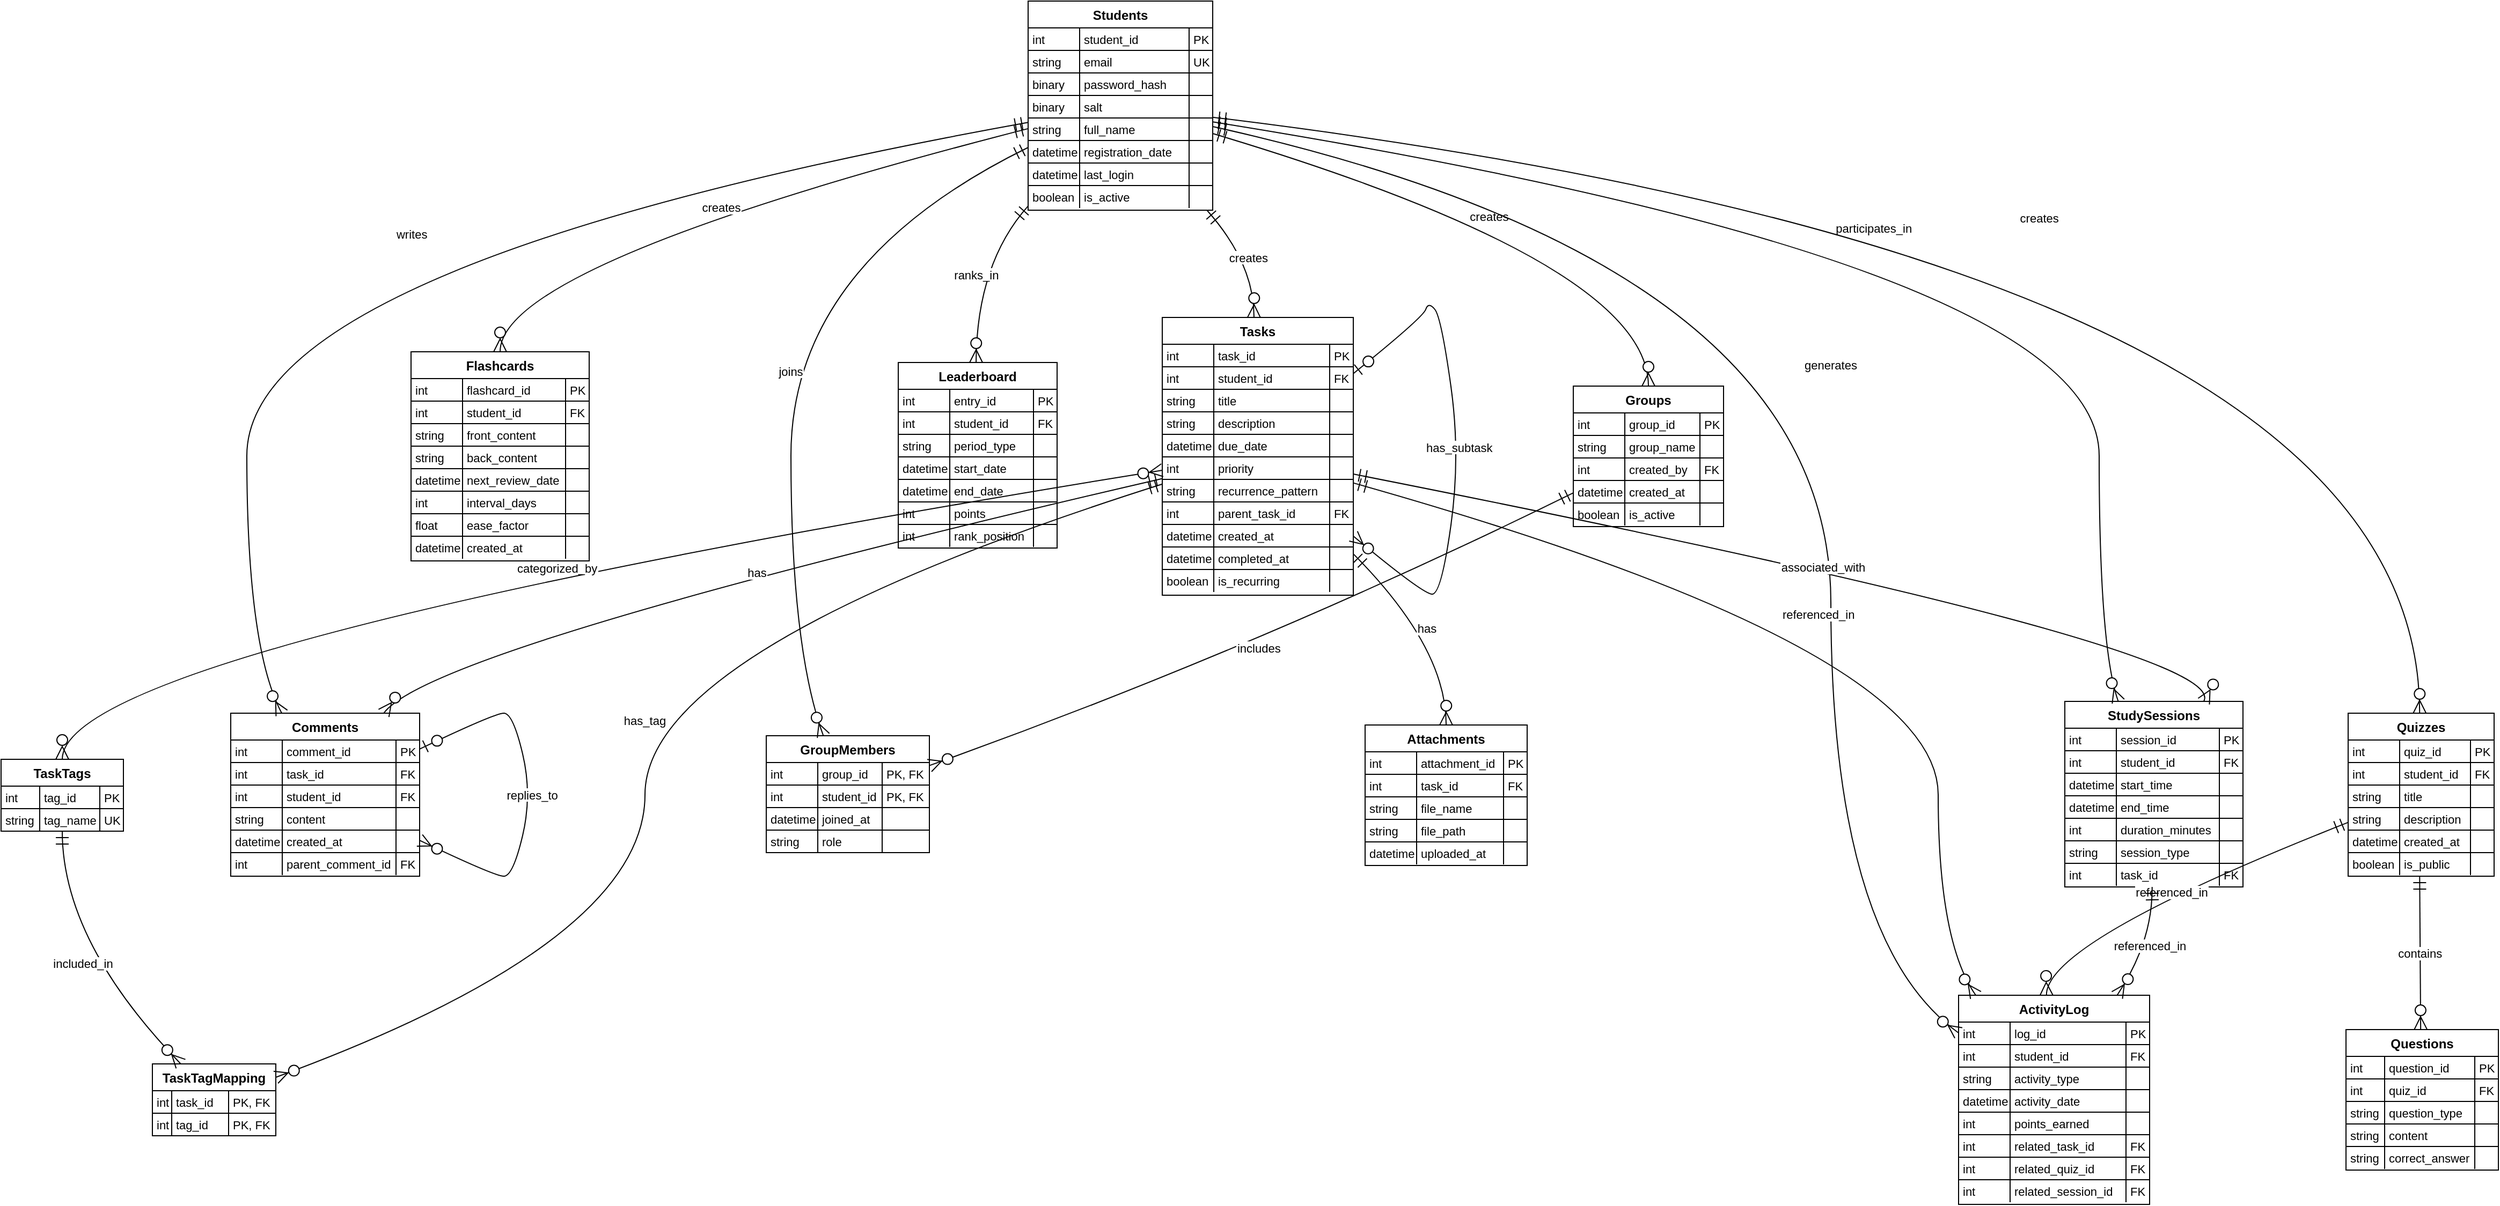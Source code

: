 <mxfile version="26.2.14">
  <diagram id="R2lEEEUBdFMjLlhIrx00" name="Page-1">
    <mxGraphModel dx="1123" dy="644" grid="1" gridSize="10" guides="1" tooltips="1" connect="1" arrows="1" fold="1" page="1" pageScale="1" pageWidth="850" pageHeight="1100" math="0" shadow="0" extFonts="Permanent Marker^https://fonts.googleapis.com/css?family=Permanent+Marker">
      <root>
        <mxCell id="0" />
        <mxCell id="1" parent="0" />
        <mxCell id="pNEqGQJD83uno2kW_gy4-1" value="Students" style="shape=table;startSize=25;container=1;collapsible=0;childLayout=tableLayout;fixedRows=1;rowLines=1;fontStyle=1;align=center;resizeLast=1;" vertex="1" parent="1">
          <mxGeometry x="1077" y="430" width="172" height="195" as="geometry" />
        </mxCell>
        <mxCell id="pNEqGQJD83uno2kW_gy4-2" style="shape=tableRow;horizontal=0;startSize=0;swimlaneHead=0;swimlaneBody=0;fillColor=none;collapsible=0;dropTarget=0;points=[[0,0.5],[1,0.5]];portConstraint=eastwest;top=0;left=0;right=0;bottom=0;" vertex="1" parent="pNEqGQJD83uno2kW_gy4-1">
          <mxGeometry y="25" width="172" height="21" as="geometry" />
        </mxCell>
        <mxCell id="pNEqGQJD83uno2kW_gy4-3" value="int" style="shape=partialRectangle;connectable=0;fillColor=none;top=0;left=0;bottom=0;right=0;align=left;spacingLeft=2;overflow=hidden;fontSize=11;" vertex="1" parent="pNEqGQJD83uno2kW_gy4-2">
          <mxGeometry width="48" height="21" as="geometry">
            <mxRectangle width="48" height="21" as="alternateBounds" />
          </mxGeometry>
        </mxCell>
        <mxCell id="pNEqGQJD83uno2kW_gy4-4" value="student_id" style="shape=partialRectangle;connectable=0;fillColor=none;top=0;left=0;bottom=0;right=0;align=left;spacingLeft=2;overflow=hidden;fontSize=11;" vertex="1" parent="pNEqGQJD83uno2kW_gy4-2">
          <mxGeometry x="48" width="102" height="21" as="geometry">
            <mxRectangle width="102" height="21" as="alternateBounds" />
          </mxGeometry>
        </mxCell>
        <mxCell id="pNEqGQJD83uno2kW_gy4-5" value="PK" style="shape=partialRectangle;connectable=0;fillColor=none;top=0;left=0;bottom=0;right=0;align=left;spacingLeft=2;overflow=hidden;fontSize=11;" vertex="1" parent="pNEqGQJD83uno2kW_gy4-2">
          <mxGeometry x="150" width="22" height="21" as="geometry">
            <mxRectangle width="22" height="21" as="alternateBounds" />
          </mxGeometry>
        </mxCell>
        <mxCell id="pNEqGQJD83uno2kW_gy4-6" style="shape=tableRow;horizontal=0;startSize=0;swimlaneHead=0;swimlaneBody=0;fillColor=none;collapsible=0;dropTarget=0;points=[[0,0.5],[1,0.5]];portConstraint=eastwest;top=0;left=0;right=0;bottom=0;" vertex="1" parent="pNEqGQJD83uno2kW_gy4-1">
          <mxGeometry y="46" width="172" height="21" as="geometry" />
        </mxCell>
        <mxCell id="pNEqGQJD83uno2kW_gy4-7" value="string" style="shape=partialRectangle;connectable=0;fillColor=none;top=0;left=0;bottom=0;right=0;align=left;spacingLeft=2;overflow=hidden;fontSize=11;" vertex="1" parent="pNEqGQJD83uno2kW_gy4-6">
          <mxGeometry width="48" height="21" as="geometry">
            <mxRectangle width="48" height="21" as="alternateBounds" />
          </mxGeometry>
        </mxCell>
        <mxCell id="pNEqGQJD83uno2kW_gy4-8" value="email" style="shape=partialRectangle;connectable=0;fillColor=none;top=0;left=0;bottom=0;right=0;align=left;spacingLeft=2;overflow=hidden;fontSize=11;" vertex="1" parent="pNEqGQJD83uno2kW_gy4-6">
          <mxGeometry x="48" width="102" height="21" as="geometry">
            <mxRectangle width="102" height="21" as="alternateBounds" />
          </mxGeometry>
        </mxCell>
        <mxCell id="pNEqGQJD83uno2kW_gy4-9" value="UK" style="shape=partialRectangle;connectable=0;fillColor=none;top=0;left=0;bottom=0;right=0;align=left;spacingLeft=2;overflow=hidden;fontSize=11;" vertex="1" parent="pNEqGQJD83uno2kW_gy4-6">
          <mxGeometry x="150" width="22" height="21" as="geometry">
            <mxRectangle width="22" height="21" as="alternateBounds" />
          </mxGeometry>
        </mxCell>
        <mxCell id="pNEqGQJD83uno2kW_gy4-10" style="shape=tableRow;horizontal=0;startSize=0;swimlaneHead=0;swimlaneBody=0;fillColor=none;collapsible=0;dropTarget=0;points=[[0,0.5],[1,0.5]];portConstraint=eastwest;top=0;left=0;right=0;bottom=0;" vertex="1" parent="pNEqGQJD83uno2kW_gy4-1">
          <mxGeometry y="67" width="172" height="21" as="geometry" />
        </mxCell>
        <mxCell id="pNEqGQJD83uno2kW_gy4-11" value="binary" style="shape=partialRectangle;connectable=0;fillColor=none;top=0;left=0;bottom=0;right=0;align=left;spacingLeft=2;overflow=hidden;fontSize=11;" vertex="1" parent="pNEqGQJD83uno2kW_gy4-10">
          <mxGeometry width="48" height="21" as="geometry">
            <mxRectangle width="48" height="21" as="alternateBounds" />
          </mxGeometry>
        </mxCell>
        <mxCell id="pNEqGQJD83uno2kW_gy4-12" value="password_hash" style="shape=partialRectangle;connectable=0;fillColor=none;top=0;left=0;bottom=0;right=0;align=left;spacingLeft=2;overflow=hidden;fontSize=11;" vertex="1" parent="pNEqGQJD83uno2kW_gy4-10">
          <mxGeometry x="48" width="102" height="21" as="geometry">
            <mxRectangle width="102" height="21" as="alternateBounds" />
          </mxGeometry>
        </mxCell>
        <mxCell id="pNEqGQJD83uno2kW_gy4-13" value="" style="shape=partialRectangle;connectable=0;fillColor=none;top=0;left=0;bottom=0;right=0;align=left;spacingLeft=2;overflow=hidden;fontSize=11;" vertex="1" parent="pNEqGQJD83uno2kW_gy4-10">
          <mxGeometry x="150" width="22" height="21" as="geometry">
            <mxRectangle width="22" height="21" as="alternateBounds" />
          </mxGeometry>
        </mxCell>
        <mxCell id="pNEqGQJD83uno2kW_gy4-14" style="shape=tableRow;horizontal=0;startSize=0;swimlaneHead=0;swimlaneBody=0;fillColor=none;collapsible=0;dropTarget=0;points=[[0,0.5],[1,0.5]];portConstraint=eastwest;top=0;left=0;right=0;bottom=0;" vertex="1" parent="pNEqGQJD83uno2kW_gy4-1">
          <mxGeometry y="88" width="172" height="21" as="geometry" />
        </mxCell>
        <mxCell id="pNEqGQJD83uno2kW_gy4-15" value="binary" style="shape=partialRectangle;connectable=0;fillColor=none;top=0;left=0;bottom=0;right=0;align=left;spacingLeft=2;overflow=hidden;fontSize=11;" vertex="1" parent="pNEqGQJD83uno2kW_gy4-14">
          <mxGeometry width="48" height="21" as="geometry">
            <mxRectangle width="48" height="21" as="alternateBounds" />
          </mxGeometry>
        </mxCell>
        <mxCell id="pNEqGQJD83uno2kW_gy4-16" value="salt" style="shape=partialRectangle;connectable=0;fillColor=none;top=0;left=0;bottom=0;right=0;align=left;spacingLeft=2;overflow=hidden;fontSize=11;" vertex="1" parent="pNEqGQJD83uno2kW_gy4-14">
          <mxGeometry x="48" width="102" height="21" as="geometry">
            <mxRectangle width="102" height="21" as="alternateBounds" />
          </mxGeometry>
        </mxCell>
        <mxCell id="pNEqGQJD83uno2kW_gy4-17" value="" style="shape=partialRectangle;connectable=0;fillColor=none;top=0;left=0;bottom=0;right=0;align=left;spacingLeft=2;overflow=hidden;fontSize=11;" vertex="1" parent="pNEqGQJD83uno2kW_gy4-14">
          <mxGeometry x="150" width="22" height="21" as="geometry">
            <mxRectangle width="22" height="21" as="alternateBounds" />
          </mxGeometry>
        </mxCell>
        <mxCell id="pNEqGQJD83uno2kW_gy4-18" style="shape=tableRow;horizontal=0;startSize=0;swimlaneHead=0;swimlaneBody=0;fillColor=none;collapsible=0;dropTarget=0;points=[[0,0.5],[1,0.5]];portConstraint=eastwest;top=0;left=0;right=0;bottom=0;" vertex="1" parent="pNEqGQJD83uno2kW_gy4-1">
          <mxGeometry y="109" width="172" height="21" as="geometry" />
        </mxCell>
        <mxCell id="pNEqGQJD83uno2kW_gy4-19" value="string" style="shape=partialRectangle;connectable=0;fillColor=none;top=0;left=0;bottom=0;right=0;align=left;spacingLeft=2;overflow=hidden;fontSize=11;" vertex="1" parent="pNEqGQJD83uno2kW_gy4-18">
          <mxGeometry width="48" height="21" as="geometry">
            <mxRectangle width="48" height="21" as="alternateBounds" />
          </mxGeometry>
        </mxCell>
        <mxCell id="pNEqGQJD83uno2kW_gy4-20" value="full_name" style="shape=partialRectangle;connectable=0;fillColor=none;top=0;left=0;bottom=0;right=0;align=left;spacingLeft=2;overflow=hidden;fontSize=11;" vertex="1" parent="pNEqGQJD83uno2kW_gy4-18">
          <mxGeometry x="48" width="102" height="21" as="geometry">
            <mxRectangle width="102" height="21" as="alternateBounds" />
          </mxGeometry>
        </mxCell>
        <mxCell id="pNEqGQJD83uno2kW_gy4-21" value="" style="shape=partialRectangle;connectable=0;fillColor=none;top=0;left=0;bottom=0;right=0;align=left;spacingLeft=2;overflow=hidden;fontSize=11;" vertex="1" parent="pNEqGQJD83uno2kW_gy4-18">
          <mxGeometry x="150" width="22" height="21" as="geometry">
            <mxRectangle width="22" height="21" as="alternateBounds" />
          </mxGeometry>
        </mxCell>
        <mxCell id="pNEqGQJD83uno2kW_gy4-22" style="shape=tableRow;horizontal=0;startSize=0;swimlaneHead=0;swimlaneBody=0;fillColor=none;collapsible=0;dropTarget=0;points=[[0,0.5],[1,0.5]];portConstraint=eastwest;top=0;left=0;right=0;bottom=0;" vertex="1" parent="pNEqGQJD83uno2kW_gy4-1">
          <mxGeometry y="130" width="172" height="21" as="geometry" />
        </mxCell>
        <mxCell id="pNEqGQJD83uno2kW_gy4-23" value="datetime" style="shape=partialRectangle;connectable=0;fillColor=none;top=0;left=0;bottom=0;right=0;align=left;spacingLeft=2;overflow=hidden;fontSize=11;" vertex="1" parent="pNEqGQJD83uno2kW_gy4-22">
          <mxGeometry width="48" height="21" as="geometry">
            <mxRectangle width="48" height="21" as="alternateBounds" />
          </mxGeometry>
        </mxCell>
        <mxCell id="pNEqGQJD83uno2kW_gy4-24" value="registration_date" style="shape=partialRectangle;connectable=0;fillColor=none;top=0;left=0;bottom=0;right=0;align=left;spacingLeft=2;overflow=hidden;fontSize=11;" vertex="1" parent="pNEqGQJD83uno2kW_gy4-22">
          <mxGeometry x="48" width="102" height="21" as="geometry">
            <mxRectangle width="102" height="21" as="alternateBounds" />
          </mxGeometry>
        </mxCell>
        <mxCell id="pNEqGQJD83uno2kW_gy4-25" value="" style="shape=partialRectangle;connectable=0;fillColor=none;top=0;left=0;bottom=0;right=0;align=left;spacingLeft=2;overflow=hidden;fontSize=11;" vertex="1" parent="pNEqGQJD83uno2kW_gy4-22">
          <mxGeometry x="150" width="22" height="21" as="geometry">
            <mxRectangle width="22" height="21" as="alternateBounds" />
          </mxGeometry>
        </mxCell>
        <mxCell id="pNEqGQJD83uno2kW_gy4-26" style="shape=tableRow;horizontal=0;startSize=0;swimlaneHead=0;swimlaneBody=0;fillColor=none;collapsible=0;dropTarget=0;points=[[0,0.5],[1,0.5]];portConstraint=eastwest;top=0;left=0;right=0;bottom=0;" vertex="1" parent="pNEqGQJD83uno2kW_gy4-1">
          <mxGeometry y="151" width="172" height="21" as="geometry" />
        </mxCell>
        <mxCell id="pNEqGQJD83uno2kW_gy4-27" value="datetime" style="shape=partialRectangle;connectable=0;fillColor=none;top=0;left=0;bottom=0;right=0;align=left;spacingLeft=2;overflow=hidden;fontSize=11;" vertex="1" parent="pNEqGQJD83uno2kW_gy4-26">
          <mxGeometry width="48" height="21" as="geometry">
            <mxRectangle width="48" height="21" as="alternateBounds" />
          </mxGeometry>
        </mxCell>
        <mxCell id="pNEqGQJD83uno2kW_gy4-28" value="last_login" style="shape=partialRectangle;connectable=0;fillColor=none;top=0;left=0;bottom=0;right=0;align=left;spacingLeft=2;overflow=hidden;fontSize=11;" vertex="1" parent="pNEqGQJD83uno2kW_gy4-26">
          <mxGeometry x="48" width="102" height="21" as="geometry">
            <mxRectangle width="102" height="21" as="alternateBounds" />
          </mxGeometry>
        </mxCell>
        <mxCell id="pNEqGQJD83uno2kW_gy4-29" value="" style="shape=partialRectangle;connectable=0;fillColor=none;top=0;left=0;bottom=0;right=0;align=left;spacingLeft=2;overflow=hidden;fontSize=11;" vertex="1" parent="pNEqGQJD83uno2kW_gy4-26">
          <mxGeometry x="150" width="22" height="21" as="geometry">
            <mxRectangle width="22" height="21" as="alternateBounds" />
          </mxGeometry>
        </mxCell>
        <mxCell id="pNEqGQJD83uno2kW_gy4-30" style="shape=tableRow;horizontal=0;startSize=0;swimlaneHead=0;swimlaneBody=0;fillColor=none;collapsible=0;dropTarget=0;points=[[0,0.5],[1,0.5]];portConstraint=eastwest;top=0;left=0;right=0;bottom=0;" vertex="1" parent="pNEqGQJD83uno2kW_gy4-1">
          <mxGeometry y="172" width="172" height="21" as="geometry" />
        </mxCell>
        <mxCell id="pNEqGQJD83uno2kW_gy4-31" value="boolean" style="shape=partialRectangle;connectable=0;fillColor=none;top=0;left=0;bottom=0;right=0;align=left;spacingLeft=2;overflow=hidden;fontSize=11;" vertex="1" parent="pNEqGQJD83uno2kW_gy4-30">
          <mxGeometry width="48" height="21" as="geometry">
            <mxRectangle width="48" height="21" as="alternateBounds" />
          </mxGeometry>
        </mxCell>
        <mxCell id="pNEqGQJD83uno2kW_gy4-32" value="is_active" style="shape=partialRectangle;connectable=0;fillColor=none;top=0;left=0;bottom=0;right=0;align=left;spacingLeft=2;overflow=hidden;fontSize=11;" vertex="1" parent="pNEqGQJD83uno2kW_gy4-30">
          <mxGeometry x="48" width="102" height="21" as="geometry">
            <mxRectangle width="102" height="21" as="alternateBounds" />
          </mxGeometry>
        </mxCell>
        <mxCell id="pNEqGQJD83uno2kW_gy4-33" value="" style="shape=partialRectangle;connectable=0;fillColor=none;top=0;left=0;bottom=0;right=0;align=left;spacingLeft=2;overflow=hidden;fontSize=11;" vertex="1" parent="pNEqGQJD83uno2kW_gy4-30">
          <mxGeometry x="150" width="22" height="21" as="geometry">
            <mxRectangle width="22" height="21" as="alternateBounds" />
          </mxGeometry>
        </mxCell>
        <mxCell id="pNEqGQJD83uno2kW_gy4-34" value="Tasks" style="shape=table;startSize=25;container=1;collapsible=0;childLayout=tableLayout;fixedRows=1;rowLines=1;fontStyle=1;align=center;resizeLast=1;" vertex="1" parent="1">
          <mxGeometry x="1202" y="725" width="178" height="259" as="geometry" />
        </mxCell>
        <mxCell id="pNEqGQJD83uno2kW_gy4-35" style="shape=tableRow;horizontal=0;startSize=0;swimlaneHead=0;swimlaneBody=0;fillColor=none;collapsible=0;dropTarget=0;points=[[0,0.5],[1,0.5]];portConstraint=eastwest;top=0;left=0;right=0;bottom=0;" vertex="1" parent="pNEqGQJD83uno2kW_gy4-34">
          <mxGeometry y="25" width="178" height="21" as="geometry" />
        </mxCell>
        <mxCell id="pNEqGQJD83uno2kW_gy4-36" value="int" style="shape=partialRectangle;connectable=0;fillColor=none;top=0;left=0;bottom=0;right=0;align=left;spacingLeft=2;overflow=hidden;fontSize=11;" vertex="1" parent="pNEqGQJD83uno2kW_gy4-35">
          <mxGeometry width="48" height="21" as="geometry">
            <mxRectangle width="48" height="21" as="alternateBounds" />
          </mxGeometry>
        </mxCell>
        <mxCell id="pNEqGQJD83uno2kW_gy4-37" value="task_id" style="shape=partialRectangle;connectable=0;fillColor=none;top=0;left=0;bottom=0;right=0;align=left;spacingLeft=2;overflow=hidden;fontSize=11;" vertex="1" parent="pNEqGQJD83uno2kW_gy4-35">
          <mxGeometry x="48" width="108" height="21" as="geometry">
            <mxRectangle width="108" height="21" as="alternateBounds" />
          </mxGeometry>
        </mxCell>
        <mxCell id="pNEqGQJD83uno2kW_gy4-38" value="PK" style="shape=partialRectangle;connectable=0;fillColor=none;top=0;left=0;bottom=0;right=0;align=left;spacingLeft=2;overflow=hidden;fontSize=11;" vertex="1" parent="pNEqGQJD83uno2kW_gy4-35">
          <mxGeometry x="156" width="22" height="21" as="geometry">
            <mxRectangle width="22" height="21" as="alternateBounds" />
          </mxGeometry>
        </mxCell>
        <mxCell id="pNEqGQJD83uno2kW_gy4-39" style="shape=tableRow;horizontal=0;startSize=0;swimlaneHead=0;swimlaneBody=0;fillColor=none;collapsible=0;dropTarget=0;points=[[0,0.5],[1,0.5]];portConstraint=eastwest;top=0;left=0;right=0;bottom=0;" vertex="1" parent="pNEqGQJD83uno2kW_gy4-34">
          <mxGeometry y="46" width="178" height="21" as="geometry" />
        </mxCell>
        <mxCell id="pNEqGQJD83uno2kW_gy4-40" value="int" style="shape=partialRectangle;connectable=0;fillColor=none;top=0;left=0;bottom=0;right=0;align=left;spacingLeft=2;overflow=hidden;fontSize=11;" vertex="1" parent="pNEqGQJD83uno2kW_gy4-39">
          <mxGeometry width="48" height="21" as="geometry">
            <mxRectangle width="48" height="21" as="alternateBounds" />
          </mxGeometry>
        </mxCell>
        <mxCell id="pNEqGQJD83uno2kW_gy4-41" value="student_id" style="shape=partialRectangle;connectable=0;fillColor=none;top=0;left=0;bottom=0;right=0;align=left;spacingLeft=2;overflow=hidden;fontSize=11;" vertex="1" parent="pNEqGQJD83uno2kW_gy4-39">
          <mxGeometry x="48" width="108" height="21" as="geometry">
            <mxRectangle width="108" height="21" as="alternateBounds" />
          </mxGeometry>
        </mxCell>
        <mxCell id="pNEqGQJD83uno2kW_gy4-42" value="FK" style="shape=partialRectangle;connectable=0;fillColor=none;top=0;left=0;bottom=0;right=0;align=left;spacingLeft=2;overflow=hidden;fontSize=11;" vertex="1" parent="pNEqGQJD83uno2kW_gy4-39">
          <mxGeometry x="156" width="22" height="21" as="geometry">
            <mxRectangle width="22" height="21" as="alternateBounds" />
          </mxGeometry>
        </mxCell>
        <mxCell id="pNEqGQJD83uno2kW_gy4-43" style="shape=tableRow;horizontal=0;startSize=0;swimlaneHead=0;swimlaneBody=0;fillColor=none;collapsible=0;dropTarget=0;points=[[0,0.5],[1,0.5]];portConstraint=eastwest;top=0;left=0;right=0;bottom=0;" vertex="1" parent="pNEqGQJD83uno2kW_gy4-34">
          <mxGeometry y="67" width="178" height="21" as="geometry" />
        </mxCell>
        <mxCell id="pNEqGQJD83uno2kW_gy4-44" value="string" style="shape=partialRectangle;connectable=0;fillColor=none;top=0;left=0;bottom=0;right=0;align=left;spacingLeft=2;overflow=hidden;fontSize=11;" vertex="1" parent="pNEqGQJD83uno2kW_gy4-43">
          <mxGeometry width="48" height="21" as="geometry">
            <mxRectangle width="48" height="21" as="alternateBounds" />
          </mxGeometry>
        </mxCell>
        <mxCell id="pNEqGQJD83uno2kW_gy4-45" value="title" style="shape=partialRectangle;connectable=0;fillColor=none;top=0;left=0;bottom=0;right=0;align=left;spacingLeft=2;overflow=hidden;fontSize=11;" vertex="1" parent="pNEqGQJD83uno2kW_gy4-43">
          <mxGeometry x="48" width="108" height="21" as="geometry">
            <mxRectangle width="108" height="21" as="alternateBounds" />
          </mxGeometry>
        </mxCell>
        <mxCell id="pNEqGQJD83uno2kW_gy4-46" value="" style="shape=partialRectangle;connectable=0;fillColor=none;top=0;left=0;bottom=0;right=0;align=left;spacingLeft=2;overflow=hidden;fontSize=11;" vertex="1" parent="pNEqGQJD83uno2kW_gy4-43">
          <mxGeometry x="156" width="22" height="21" as="geometry">
            <mxRectangle width="22" height="21" as="alternateBounds" />
          </mxGeometry>
        </mxCell>
        <mxCell id="pNEqGQJD83uno2kW_gy4-47" style="shape=tableRow;horizontal=0;startSize=0;swimlaneHead=0;swimlaneBody=0;fillColor=none;collapsible=0;dropTarget=0;points=[[0,0.5],[1,0.5]];portConstraint=eastwest;top=0;left=0;right=0;bottom=0;" vertex="1" parent="pNEqGQJD83uno2kW_gy4-34">
          <mxGeometry y="88" width="178" height="21" as="geometry" />
        </mxCell>
        <mxCell id="pNEqGQJD83uno2kW_gy4-48" value="string" style="shape=partialRectangle;connectable=0;fillColor=none;top=0;left=0;bottom=0;right=0;align=left;spacingLeft=2;overflow=hidden;fontSize=11;" vertex="1" parent="pNEqGQJD83uno2kW_gy4-47">
          <mxGeometry width="48" height="21" as="geometry">
            <mxRectangle width="48" height="21" as="alternateBounds" />
          </mxGeometry>
        </mxCell>
        <mxCell id="pNEqGQJD83uno2kW_gy4-49" value="description" style="shape=partialRectangle;connectable=0;fillColor=none;top=0;left=0;bottom=0;right=0;align=left;spacingLeft=2;overflow=hidden;fontSize=11;" vertex="1" parent="pNEqGQJD83uno2kW_gy4-47">
          <mxGeometry x="48" width="108" height="21" as="geometry">
            <mxRectangle width="108" height="21" as="alternateBounds" />
          </mxGeometry>
        </mxCell>
        <mxCell id="pNEqGQJD83uno2kW_gy4-50" value="" style="shape=partialRectangle;connectable=0;fillColor=none;top=0;left=0;bottom=0;right=0;align=left;spacingLeft=2;overflow=hidden;fontSize=11;" vertex="1" parent="pNEqGQJD83uno2kW_gy4-47">
          <mxGeometry x="156" width="22" height="21" as="geometry">
            <mxRectangle width="22" height="21" as="alternateBounds" />
          </mxGeometry>
        </mxCell>
        <mxCell id="pNEqGQJD83uno2kW_gy4-51" style="shape=tableRow;horizontal=0;startSize=0;swimlaneHead=0;swimlaneBody=0;fillColor=none;collapsible=0;dropTarget=0;points=[[0,0.5],[1,0.5]];portConstraint=eastwest;top=0;left=0;right=0;bottom=0;" vertex="1" parent="pNEqGQJD83uno2kW_gy4-34">
          <mxGeometry y="109" width="178" height="21" as="geometry" />
        </mxCell>
        <mxCell id="pNEqGQJD83uno2kW_gy4-52" value="datetime" style="shape=partialRectangle;connectable=0;fillColor=none;top=0;left=0;bottom=0;right=0;align=left;spacingLeft=2;overflow=hidden;fontSize=11;" vertex="1" parent="pNEqGQJD83uno2kW_gy4-51">
          <mxGeometry width="48" height="21" as="geometry">
            <mxRectangle width="48" height="21" as="alternateBounds" />
          </mxGeometry>
        </mxCell>
        <mxCell id="pNEqGQJD83uno2kW_gy4-53" value="due_date" style="shape=partialRectangle;connectable=0;fillColor=none;top=0;left=0;bottom=0;right=0;align=left;spacingLeft=2;overflow=hidden;fontSize=11;" vertex="1" parent="pNEqGQJD83uno2kW_gy4-51">
          <mxGeometry x="48" width="108" height="21" as="geometry">
            <mxRectangle width="108" height="21" as="alternateBounds" />
          </mxGeometry>
        </mxCell>
        <mxCell id="pNEqGQJD83uno2kW_gy4-54" value="" style="shape=partialRectangle;connectable=0;fillColor=none;top=0;left=0;bottom=0;right=0;align=left;spacingLeft=2;overflow=hidden;fontSize=11;" vertex="1" parent="pNEqGQJD83uno2kW_gy4-51">
          <mxGeometry x="156" width="22" height="21" as="geometry">
            <mxRectangle width="22" height="21" as="alternateBounds" />
          </mxGeometry>
        </mxCell>
        <mxCell id="pNEqGQJD83uno2kW_gy4-55" style="shape=tableRow;horizontal=0;startSize=0;swimlaneHead=0;swimlaneBody=0;fillColor=none;collapsible=0;dropTarget=0;points=[[0,0.5],[1,0.5]];portConstraint=eastwest;top=0;left=0;right=0;bottom=0;" vertex="1" parent="pNEqGQJD83uno2kW_gy4-34">
          <mxGeometry y="130" width="178" height="21" as="geometry" />
        </mxCell>
        <mxCell id="pNEqGQJD83uno2kW_gy4-56" value="int" style="shape=partialRectangle;connectable=0;fillColor=none;top=0;left=0;bottom=0;right=0;align=left;spacingLeft=2;overflow=hidden;fontSize=11;" vertex="1" parent="pNEqGQJD83uno2kW_gy4-55">
          <mxGeometry width="48" height="21" as="geometry">
            <mxRectangle width="48" height="21" as="alternateBounds" />
          </mxGeometry>
        </mxCell>
        <mxCell id="pNEqGQJD83uno2kW_gy4-57" value="priority" style="shape=partialRectangle;connectable=0;fillColor=none;top=0;left=0;bottom=0;right=0;align=left;spacingLeft=2;overflow=hidden;fontSize=11;" vertex="1" parent="pNEqGQJD83uno2kW_gy4-55">
          <mxGeometry x="48" width="108" height="21" as="geometry">
            <mxRectangle width="108" height="21" as="alternateBounds" />
          </mxGeometry>
        </mxCell>
        <mxCell id="pNEqGQJD83uno2kW_gy4-58" value="" style="shape=partialRectangle;connectable=0;fillColor=none;top=0;left=0;bottom=0;right=0;align=left;spacingLeft=2;overflow=hidden;fontSize=11;" vertex="1" parent="pNEqGQJD83uno2kW_gy4-55">
          <mxGeometry x="156" width="22" height="21" as="geometry">
            <mxRectangle width="22" height="21" as="alternateBounds" />
          </mxGeometry>
        </mxCell>
        <mxCell id="pNEqGQJD83uno2kW_gy4-59" style="shape=tableRow;horizontal=0;startSize=0;swimlaneHead=0;swimlaneBody=0;fillColor=none;collapsible=0;dropTarget=0;points=[[0,0.5],[1,0.5]];portConstraint=eastwest;top=0;left=0;right=0;bottom=0;" vertex="1" parent="pNEqGQJD83uno2kW_gy4-34">
          <mxGeometry y="151" width="178" height="21" as="geometry" />
        </mxCell>
        <mxCell id="pNEqGQJD83uno2kW_gy4-60" value="string" style="shape=partialRectangle;connectable=0;fillColor=none;top=0;left=0;bottom=0;right=0;align=left;spacingLeft=2;overflow=hidden;fontSize=11;" vertex="1" parent="pNEqGQJD83uno2kW_gy4-59">
          <mxGeometry width="48" height="21" as="geometry">
            <mxRectangle width="48" height="21" as="alternateBounds" />
          </mxGeometry>
        </mxCell>
        <mxCell id="pNEqGQJD83uno2kW_gy4-61" value="recurrence_pattern" style="shape=partialRectangle;connectable=0;fillColor=none;top=0;left=0;bottom=0;right=0;align=left;spacingLeft=2;overflow=hidden;fontSize=11;" vertex="1" parent="pNEqGQJD83uno2kW_gy4-59">
          <mxGeometry x="48" width="108" height="21" as="geometry">
            <mxRectangle width="108" height="21" as="alternateBounds" />
          </mxGeometry>
        </mxCell>
        <mxCell id="pNEqGQJD83uno2kW_gy4-62" value="" style="shape=partialRectangle;connectable=0;fillColor=none;top=0;left=0;bottom=0;right=0;align=left;spacingLeft=2;overflow=hidden;fontSize=11;" vertex="1" parent="pNEqGQJD83uno2kW_gy4-59">
          <mxGeometry x="156" width="22" height="21" as="geometry">
            <mxRectangle width="22" height="21" as="alternateBounds" />
          </mxGeometry>
        </mxCell>
        <mxCell id="pNEqGQJD83uno2kW_gy4-63" style="shape=tableRow;horizontal=0;startSize=0;swimlaneHead=0;swimlaneBody=0;fillColor=none;collapsible=0;dropTarget=0;points=[[0,0.5],[1,0.5]];portConstraint=eastwest;top=0;left=0;right=0;bottom=0;" vertex="1" parent="pNEqGQJD83uno2kW_gy4-34">
          <mxGeometry y="172" width="178" height="21" as="geometry" />
        </mxCell>
        <mxCell id="pNEqGQJD83uno2kW_gy4-64" value="int" style="shape=partialRectangle;connectable=0;fillColor=none;top=0;left=0;bottom=0;right=0;align=left;spacingLeft=2;overflow=hidden;fontSize=11;" vertex="1" parent="pNEqGQJD83uno2kW_gy4-63">
          <mxGeometry width="48" height="21" as="geometry">
            <mxRectangle width="48" height="21" as="alternateBounds" />
          </mxGeometry>
        </mxCell>
        <mxCell id="pNEqGQJD83uno2kW_gy4-65" value="parent_task_id" style="shape=partialRectangle;connectable=0;fillColor=none;top=0;left=0;bottom=0;right=0;align=left;spacingLeft=2;overflow=hidden;fontSize=11;" vertex="1" parent="pNEqGQJD83uno2kW_gy4-63">
          <mxGeometry x="48" width="108" height="21" as="geometry">
            <mxRectangle width="108" height="21" as="alternateBounds" />
          </mxGeometry>
        </mxCell>
        <mxCell id="pNEqGQJD83uno2kW_gy4-66" value="FK" style="shape=partialRectangle;connectable=0;fillColor=none;top=0;left=0;bottom=0;right=0;align=left;spacingLeft=2;overflow=hidden;fontSize=11;" vertex="1" parent="pNEqGQJD83uno2kW_gy4-63">
          <mxGeometry x="156" width="22" height="21" as="geometry">
            <mxRectangle width="22" height="21" as="alternateBounds" />
          </mxGeometry>
        </mxCell>
        <mxCell id="pNEqGQJD83uno2kW_gy4-67" style="shape=tableRow;horizontal=0;startSize=0;swimlaneHead=0;swimlaneBody=0;fillColor=none;collapsible=0;dropTarget=0;points=[[0,0.5],[1,0.5]];portConstraint=eastwest;top=0;left=0;right=0;bottom=0;" vertex="1" parent="pNEqGQJD83uno2kW_gy4-34">
          <mxGeometry y="193" width="178" height="21" as="geometry" />
        </mxCell>
        <mxCell id="pNEqGQJD83uno2kW_gy4-68" value="datetime" style="shape=partialRectangle;connectable=0;fillColor=none;top=0;left=0;bottom=0;right=0;align=left;spacingLeft=2;overflow=hidden;fontSize=11;" vertex="1" parent="pNEqGQJD83uno2kW_gy4-67">
          <mxGeometry width="48" height="21" as="geometry">
            <mxRectangle width="48" height="21" as="alternateBounds" />
          </mxGeometry>
        </mxCell>
        <mxCell id="pNEqGQJD83uno2kW_gy4-69" value="created_at" style="shape=partialRectangle;connectable=0;fillColor=none;top=0;left=0;bottom=0;right=0;align=left;spacingLeft=2;overflow=hidden;fontSize=11;" vertex="1" parent="pNEqGQJD83uno2kW_gy4-67">
          <mxGeometry x="48" width="108" height="21" as="geometry">
            <mxRectangle width="108" height="21" as="alternateBounds" />
          </mxGeometry>
        </mxCell>
        <mxCell id="pNEqGQJD83uno2kW_gy4-70" value="" style="shape=partialRectangle;connectable=0;fillColor=none;top=0;left=0;bottom=0;right=0;align=left;spacingLeft=2;overflow=hidden;fontSize=11;" vertex="1" parent="pNEqGQJD83uno2kW_gy4-67">
          <mxGeometry x="156" width="22" height="21" as="geometry">
            <mxRectangle width="22" height="21" as="alternateBounds" />
          </mxGeometry>
        </mxCell>
        <mxCell id="pNEqGQJD83uno2kW_gy4-71" style="shape=tableRow;horizontal=0;startSize=0;swimlaneHead=0;swimlaneBody=0;fillColor=none;collapsible=0;dropTarget=0;points=[[0,0.5],[1,0.5]];portConstraint=eastwest;top=0;left=0;right=0;bottom=0;" vertex="1" parent="pNEqGQJD83uno2kW_gy4-34">
          <mxGeometry y="214" width="178" height="21" as="geometry" />
        </mxCell>
        <mxCell id="pNEqGQJD83uno2kW_gy4-72" value="datetime" style="shape=partialRectangle;connectable=0;fillColor=none;top=0;left=0;bottom=0;right=0;align=left;spacingLeft=2;overflow=hidden;fontSize=11;" vertex="1" parent="pNEqGQJD83uno2kW_gy4-71">
          <mxGeometry width="48" height="21" as="geometry">
            <mxRectangle width="48" height="21" as="alternateBounds" />
          </mxGeometry>
        </mxCell>
        <mxCell id="pNEqGQJD83uno2kW_gy4-73" value="completed_at" style="shape=partialRectangle;connectable=0;fillColor=none;top=0;left=0;bottom=0;right=0;align=left;spacingLeft=2;overflow=hidden;fontSize=11;" vertex="1" parent="pNEqGQJD83uno2kW_gy4-71">
          <mxGeometry x="48" width="108" height="21" as="geometry">
            <mxRectangle width="108" height="21" as="alternateBounds" />
          </mxGeometry>
        </mxCell>
        <mxCell id="pNEqGQJD83uno2kW_gy4-74" value="" style="shape=partialRectangle;connectable=0;fillColor=none;top=0;left=0;bottom=0;right=0;align=left;spacingLeft=2;overflow=hidden;fontSize=11;" vertex="1" parent="pNEqGQJD83uno2kW_gy4-71">
          <mxGeometry x="156" width="22" height="21" as="geometry">
            <mxRectangle width="22" height="21" as="alternateBounds" />
          </mxGeometry>
        </mxCell>
        <mxCell id="pNEqGQJD83uno2kW_gy4-75" style="shape=tableRow;horizontal=0;startSize=0;swimlaneHead=0;swimlaneBody=0;fillColor=none;collapsible=0;dropTarget=0;points=[[0,0.5],[1,0.5]];portConstraint=eastwest;top=0;left=0;right=0;bottom=0;" vertex="1" parent="pNEqGQJD83uno2kW_gy4-34">
          <mxGeometry y="235" width="178" height="21" as="geometry" />
        </mxCell>
        <mxCell id="pNEqGQJD83uno2kW_gy4-76" value="boolean" style="shape=partialRectangle;connectable=0;fillColor=none;top=0;left=0;bottom=0;right=0;align=left;spacingLeft=2;overflow=hidden;fontSize=11;" vertex="1" parent="pNEqGQJD83uno2kW_gy4-75">
          <mxGeometry width="48" height="21" as="geometry">
            <mxRectangle width="48" height="21" as="alternateBounds" />
          </mxGeometry>
        </mxCell>
        <mxCell id="pNEqGQJD83uno2kW_gy4-77" value="is_recurring" style="shape=partialRectangle;connectable=0;fillColor=none;top=0;left=0;bottom=0;right=0;align=left;spacingLeft=2;overflow=hidden;fontSize=11;" vertex="1" parent="pNEqGQJD83uno2kW_gy4-75">
          <mxGeometry x="48" width="108" height="21" as="geometry">
            <mxRectangle width="108" height="21" as="alternateBounds" />
          </mxGeometry>
        </mxCell>
        <mxCell id="pNEqGQJD83uno2kW_gy4-78" value="" style="shape=partialRectangle;connectable=0;fillColor=none;top=0;left=0;bottom=0;right=0;align=left;spacingLeft=2;overflow=hidden;fontSize=11;" vertex="1" parent="pNEqGQJD83uno2kW_gy4-75">
          <mxGeometry x="156" width="22" height="21" as="geometry">
            <mxRectangle width="22" height="21" as="alternateBounds" />
          </mxGeometry>
        </mxCell>
        <mxCell id="pNEqGQJD83uno2kW_gy4-79" value="StudySessions" style="shape=table;startSize=25;container=1;collapsible=0;childLayout=tableLayout;fixedRows=1;rowLines=1;fontStyle=1;align=center;resizeLast=1;" vertex="1" parent="1">
          <mxGeometry x="2043" y="1083" width="166" height="173" as="geometry" />
        </mxCell>
        <mxCell id="pNEqGQJD83uno2kW_gy4-80" style="shape=tableRow;horizontal=0;startSize=0;swimlaneHead=0;swimlaneBody=0;fillColor=none;collapsible=0;dropTarget=0;points=[[0,0.5],[1,0.5]];portConstraint=eastwest;top=0;left=0;right=0;bottom=0;" vertex="1" parent="pNEqGQJD83uno2kW_gy4-79">
          <mxGeometry y="25" width="166" height="21" as="geometry" />
        </mxCell>
        <mxCell id="pNEqGQJD83uno2kW_gy4-81" value="int" style="shape=partialRectangle;connectable=0;fillColor=none;top=0;left=0;bottom=0;right=0;align=left;spacingLeft=2;overflow=hidden;fontSize=11;" vertex="1" parent="pNEqGQJD83uno2kW_gy4-80">
          <mxGeometry width="48" height="21" as="geometry">
            <mxRectangle width="48" height="21" as="alternateBounds" />
          </mxGeometry>
        </mxCell>
        <mxCell id="pNEqGQJD83uno2kW_gy4-82" value="session_id" style="shape=partialRectangle;connectable=0;fillColor=none;top=0;left=0;bottom=0;right=0;align=left;spacingLeft=2;overflow=hidden;fontSize=11;" vertex="1" parent="pNEqGQJD83uno2kW_gy4-80">
          <mxGeometry x="48" width="96" height="21" as="geometry">
            <mxRectangle width="96" height="21" as="alternateBounds" />
          </mxGeometry>
        </mxCell>
        <mxCell id="pNEqGQJD83uno2kW_gy4-83" value="PK" style="shape=partialRectangle;connectable=0;fillColor=none;top=0;left=0;bottom=0;right=0;align=left;spacingLeft=2;overflow=hidden;fontSize=11;" vertex="1" parent="pNEqGQJD83uno2kW_gy4-80">
          <mxGeometry x="144" width="22" height="21" as="geometry">
            <mxRectangle width="22" height="21" as="alternateBounds" />
          </mxGeometry>
        </mxCell>
        <mxCell id="pNEqGQJD83uno2kW_gy4-84" style="shape=tableRow;horizontal=0;startSize=0;swimlaneHead=0;swimlaneBody=0;fillColor=none;collapsible=0;dropTarget=0;points=[[0,0.5],[1,0.5]];portConstraint=eastwest;top=0;left=0;right=0;bottom=0;" vertex="1" parent="pNEqGQJD83uno2kW_gy4-79">
          <mxGeometry y="46" width="166" height="21" as="geometry" />
        </mxCell>
        <mxCell id="pNEqGQJD83uno2kW_gy4-85" value="int" style="shape=partialRectangle;connectable=0;fillColor=none;top=0;left=0;bottom=0;right=0;align=left;spacingLeft=2;overflow=hidden;fontSize=11;" vertex="1" parent="pNEqGQJD83uno2kW_gy4-84">
          <mxGeometry width="48" height="21" as="geometry">
            <mxRectangle width="48" height="21" as="alternateBounds" />
          </mxGeometry>
        </mxCell>
        <mxCell id="pNEqGQJD83uno2kW_gy4-86" value="student_id" style="shape=partialRectangle;connectable=0;fillColor=none;top=0;left=0;bottom=0;right=0;align=left;spacingLeft=2;overflow=hidden;fontSize=11;" vertex="1" parent="pNEqGQJD83uno2kW_gy4-84">
          <mxGeometry x="48" width="96" height="21" as="geometry">
            <mxRectangle width="96" height="21" as="alternateBounds" />
          </mxGeometry>
        </mxCell>
        <mxCell id="pNEqGQJD83uno2kW_gy4-87" value="FK" style="shape=partialRectangle;connectable=0;fillColor=none;top=0;left=0;bottom=0;right=0;align=left;spacingLeft=2;overflow=hidden;fontSize=11;" vertex="1" parent="pNEqGQJD83uno2kW_gy4-84">
          <mxGeometry x="144" width="22" height="21" as="geometry">
            <mxRectangle width="22" height="21" as="alternateBounds" />
          </mxGeometry>
        </mxCell>
        <mxCell id="pNEqGQJD83uno2kW_gy4-88" style="shape=tableRow;horizontal=0;startSize=0;swimlaneHead=0;swimlaneBody=0;fillColor=none;collapsible=0;dropTarget=0;points=[[0,0.5],[1,0.5]];portConstraint=eastwest;top=0;left=0;right=0;bottom=0;" vertex="1" parent="pNEqGQJD83uno2kW_gy4-79">
          <mxGeometry y="67" width="166" height="21" as="geometry" />
        </mxCell>
        <mxCell id="pNEqGQJD83uno2kW_gy4-89" value="datetime" style="shape=partialRectangle;connectable=0;fillColor=none;top=0;left=0;bottom=0;right=0;align=left;spacingLeft=2;overflow=hidden;fontSize=11;" vertex="1" parent="pNEqGQJD83uno2kW_gy4-88">
          <mxGeometry width="48" height="21" as="geometry">
            <mxRectangle width="48" height="21" as="alternateBounds" />
          </mxGeometry>
        </mxCell>
        <mxCell id="pNEqGQJD83uno2kW_gy4-90" value="start_time" style="shape=partialRectangle;connectable=0;fillColor=none;top=0;left=0;bottom=0;right=0;align=left;spacingLeft=2;overflow=hidden;fontSize=11;" vertex="1" parent="pNEqGQJD83uno2kW_gy4-88">
          <mxGeometry x="48" width="96" height="21" as="geometry">
            <mxRectangle width="96" height="21" as="alternateBounds" />
          </mxGeometry>
        </mxCell>
        <mxCell id="pNEqGQJD83uno2kW_gy4-91" value="" style="shape=partialRectangle;connectable=0;fillColor=none;top=0;left=0;bottom=0;right=0;align=left;spacingLeft=2;overflow=hidden;fontSize=11;" vertex="1" parent="pNEqGQJD83uno2kW_gy4-88">
          <mxGeometry x="144" width="22" height="21" as="geometry">
            <mxRectangle width="22" height="21" as="alternateBounds" />
          </mxGeometry>
        </mxCell>
        <mxCell id="pNEqGQJD83uno2kW_gy4-92" style="shape=tableRow;horizontal=0;startSize=0;swimlaneHead=0;swimlaneBody=0;fillColor=none;collapsible=0;dropTarget=0;points=[[0,0.5],[1,0.5]];portConstraint=eastwest;top=0;left=0;right=0;bottom=0;" vertex="1" parent="pNEqGQJD83uno2kW_gy4-79">
          <mxGeometry y="88" width="166" height="21" as="geometry" />
        </mxCell>
        <mxCell id="pNEqGQJD83uno2kW_gy4-93" value="datetime" style="shape=partialRectangle;connectable=0;fillColor=none;top=0;left=0;bottom=0;right=0;align=left;spacingLeft=2;overflow=hidden;fontSize=11;" vertex="1" parent="pNEqGQJD83uno2kW_gy4-92">
          <mxGeometry width="48" height="21" as="geometry">
            <mxRectangle width="48" height="21" as="alternateBounds" />
          </mxGeometry>
        </mxCell>
        <mxCell id="pNEqGQJD83uno2kW_gy4-94" value="end_time" style="shape=partialRectangle;connectable=0;fillColor=none;top=0;left=0;bottom=0;right=0;align=left;spacingLeft=2;overflow=hidden;fontSize=11;" vertex="1" parent="pNEqGQJD83uno2kW_gy4-92">
          <mxGeometry x="48" width="96" height="21" as="geometry">
            <mxRectangle width="96" height="21" as="alternateBounds" />
          </mxGeometry>
        </mxCell>
        <mxCell id="pNEqGQJD83uno2kW_gy4-95" value="" style="shape=partialRectangle;connectable=0;fillColor=none;top=0;left=0;bottom=0;right=0;align=left;spacingLeft=2;overflow=hidden;fontSize=11;" vertex="1" parent="pNEqGQJD83uno2kW_gy4-92">
          <mxGeometry x="144" width="22" height="21" as="geometry">
            <mxRectangle width="22" height="21" as="alternateBounds" />
          </mxGeometry>
        </mxCell>
        <mxCell id="pNEqGQJD83uno2kW_gy4-96" style="shape=tableRow;horizontal=0;startSize=0;swimlaneHead=0;swimlaneBody=0;fillColor=none;collapsible=0;dropTarget=0;points=[[0,0.5],[1,0.5]];portConstraint=eastwest;top=0;left=0;right=0;bottom=0;" vertex="1" parent="pNEqGQJD83uno2kW_gy4-79">
          <mxGeometry y="109" width="166" height="21" as="geometry" />
        </mxCell>
        <mxCell id="pNEqGQJD83uno2kW_gy4-97" value="int" style="shape=partialRectangle;connectable=0;fillColor=none;top=0;left=0;bottom=0;right=0;align=left;spacingLeft=2;overflow=hidden;fontSize=11;" vertex="1" parent="pNEqGQJD83uno2kW_gy4-96">
          <mxGeometry width="48" height="21" as="geometry">
            <mxRectangle width="48" height="21" as="alternateBounds" />
          </mxGeometry>
        </mxCell>
        <mxCell id="pNEqGQJD83uno2kW_gy4-98" value="duration_minutes" style="shape=partialRectangle;connectable=0;fillColor=none;top=0;left=0;bottom=0;right=0;align=left;spacingLeft=2;overflow=hidden;fontSize=11;" vertex="1" parent="pNEqGQJD83uno2kW_gy4-96">
          <mxGeometry x="48" width="96" height="21" as="geometry">
            <mxRectangle width="96" height="21" as="alternateBounds" />
          </mxGeometry>
        </mxCell>
        <mxCell id="pNEqGQJD83uno2kW_gy4-99" value="" style="shape=partialRectangle;connectable=0;fillColor=none;top=0;left=0;bottom=0;right=0;align=left;spacingLeft=2;overflow=hidden;fontSize=11;" vertex="1" parent="pNEqGQJD83uno2kW_gy4-96">
          <mxGeometry x="144" width="22" height="21" as="geometry">
            <mxRectangle width="22" height="21" as="alternateBounds" />
          </mxGeometry>
        </mxCell>
        <mxCell id="pNEqGQJD83uno2kW_gy4-100" style="shape=tableRow;horizontal=0;startSize=0;swimlaneHead=0;swimlaneBody=0;fillColor=none;collapsible=0;dropTarget=0;points=[[0,0.5],[1,0.5]];portConstraint=eastwest;top=0;left=0;right=0;bottom=0;" vertex="1" parent="pNEqGQJD83uno2kW_gy4-79">
          <mxGeometry y="130" width="166" height="21" as="geometry" />
        </mxCell>
        <mxCell id="pNEqGQJD83uno2kW_gy4-101" value="string" style="shape=partialRectangle;connectable=0;fillColor=none;top=0;left=0;bottom=0;right=0;align=left;spacingLeft=2;overflow=hidden;fontSize=11;" vertex="1" parent="pNEqGQJD83uno2kW_gy4-100">
          <mxGeometry width="48" height="21" as="geometry">
            <mxRectangle width="48" height="21" as="alternateBounds" />
          </mxGeometry>
        </mxCell>
        <mxCell id="pNEqGQJD83uno2kW_gy4-102" value="session_type" style="shape=partialRectangle;connectable=0;fillColor=none;top=0;left=0;bottom=0;right=0;align=left;spacingLeft=2;overflow=hidden;fontSize=11;" vertex="1" parent="pNEqGQJD83uno2kW_gy4-100">
          <mxGeometry x="48" width="96" height="21" as="geometry">
            <mxRectangle width="96" height="21" as="alternateBounds" />
          </mxGeometry>
        </mxCell>
        <mxCell id="pNEqGQJD83uno2kW_gy4-103" value="" style="shape=partialRectangle;connectable=0;fillColor=none;top=0;left=0;bottom=0;right=0;align=left;spacingLeft=2;overflow=hidden;fontSize=11;" vertex="1" parent="pNEqGQJD83uno2kW_gy4-100">
          <mxGeometry x="144" width="22" height="21" as="geometry">
            <mxRectangle width="22" height="21" as="alternateBounds" />
          </mxGeometry>
        </mxCell>
        <mxCell id="pNEqGQJD83uno2kW_gy4-104" style="shape=tableRow;horizontal=0;startSize=0;swimlaneHead=0;swimlaneBody=0;fillColor=none;collapsible=0;dropTarget=0;points=[[0,0.5],[1,0.5]];portConstraint=eastwest;top=0;left=0;right=0;bottom=0;" vertex="1" parent="pNEqGQJD83uno2kW_gy4-79">
          <mxGeometry y="151" width="166" height="21" as="geometry" />
        </mxCell>
        <mxCell id="pNEqGQJD83uno2kW_gy4-105" value="int" style="shape=partialRectangle;connectable=0;fillColor=none;top=0;left=0;bottom=0;right=0;align=left;spacingLeft=2;overflow=hidden;fontSize=11;" vertex="1" parent="pNEqGQJD83uno2kW_gy4-104">
          <mxGeometry width="48" height="21" as="geometry">
            <mxRectangle width="48" height="21" as="alternateBounds" />
          </mxGeometry>
        </mxCell>
        <mxCell id="pNEqGQJD83uno2kW_gy4-106" value="task_id" style="shape=partialRectangle;connectable=0;fillColor=none;top=0;left=0;bottom=0;right=0;align=left;spacingLeft=2;overflow=hidden;fontSize=11;" vertex="1" parent="pNEqGQJD83uno2kW_gy4-104">
          <mxGeometry x="48" width="96" height="21" as="geometry">
            <mxRectangle width="96" height="21" as="alternateBounds" />
          </mxGeometry>
        </mxCell>
        <mxCell id="pNEqGQJD83uno2kW_gy4-107" value="FK" style="shape=partialRectangle;connectable=0;fillColor=none;top=0;left=0;bottom=0;right=0;align=left;spacingLeft=2;overflow=hidden;fontSize=11;" vertex="1" parent="pNEqGQJD83uno2kW_gy4-104">
          <mxGeometry x="144" width="22" height="21" as="geometry">
            <mxRectangle width="22" height="21" as="alternateBounds" />
          </mxGeometry>
        </mxCell>
        <mxCell id="pNEqGQJD83uno2kW_gy4-108" value="Comments" style="shape=table;startSize=25;container=1;collapsible=0;childLayout=tableLayout;fixedRows=1;rowLines=1;fontStyle=1;align=center;resizeLast=1;" vertex="1" parent="1">
          <mxGeometry x="334" y="1094" width="176" height="152" as="geometry" />
        </mxCell>
        <mxCell id="pNEqGQJD83uno2kW_gy4-109" style="shape=tableRow;horizontal=0;startSize=0;swimlaneHead=0;swimlaneBody=0;fillColor=none;collapsible=0;dropTarget=0;points=[[0,0.5],[1,0.5]];portConstraint=eastwest;top=0;left=0;right=0;bottom=0;" vertex="1" parent="pNEqGQJD83uno2kW_gy4-108">
          <mxGeometry y="25" width="176" height="21" as="geometry" />
        </mxCell>
        <mxCell id="pNEqGQJD83uno2kW_gy4-110" value="int" style="shape=partialRectangle;connectable=0;fillColor=none;top=0;left=0;bottom=0;right=0;align=left;spacingLeft=2;overflow=hidden;fontSize=11;" vertex="1" parent="pNEqGQJD83uno2kW_gy4-109">
          <mxGeometry width="48" height="21" as="geometry">
            <mxRectangle width="48" height="21" as="alternateBounds" />
          </mxGeometry>
        </mxCell>
        <mxCell id="pNEqGQJD83uno2kW_gy4-111" value="comment_id" style="shape=partialRectangle;connectable=0;fillColor=none;top=0;left=0;bottom=0;right=0;align=left;spacingLeft=2;overflow=hidden;fontSize=11;" vertex="1" parent="pNEqGQJD83uno2kW_gy4-109">
          <mxGeometry x="48" width="106" height="21" as="geometry">
            <mxRectangle width="106" height="21" as="alternateBounds" />
          </mxGeometry>
        </mxCell>
        <mxCell id="pNEqGQJD83uno2kW_gy4-112" value="PK" style="shape=partialRectangle;connectable=0;fillColor=none;top=0;left=0;bottom=0;right=0;align=left;spacingLeft=2;overflow=hidden;fontSize=11;" vertex="1" parent="pNEqGQJD83uno2kW_gy4-109">
          <mxGeometry x="154" width="22" height="21" as="geometry">
            <mxRectangle width="22" height="21" as="alternateBounds" />
          </mxGeometry>
        </mxCell>
        <mxCell id="pNEqGQJD83uno2kW_gy4-113" style="shape=tableRow;horizontal=0;startSize=0;swimlaneHead=0;swimlaneBody=0;fillColor=none;collapsible=0;dropTarget=0;points=[[0,0.5],[1,0.5]];portConstraint=eastwest;top=0;left=0;right=0;bottom=0;" vertex="1" parent="pNEqGQJD83uno2kW_gy4-108">
          <mxGeometry y="46" width="176" height="21" as="geometry" />
        </mxCell>
        <mxCell id="pNEqGQJD83uno2kW_gy4-114" value="int" style="shape=partialRectangle;connectable=0;fillColor=none;top=0;left=0;bottom=0;right=0;align=left;spacingLeft=2;overflow=hidden;fontSize=11;" vertex="1" parent="pNEqGQJD83uno2kW_gy4-113">
          <mxGeometry width="48" height="21" as="geometry">
            <mxRectangle width="48" height="21" as="alternateBounds" />
          </mxGeometry>
        </mxCell>
        <mxCell id="pNEqGQJD83uno2kW_gy4-115" value="task_id" style="shape=partialRectangle;connectable=0;fillColor=none;top=0;left=0;bottom=0;right=0;align=left;spacingLeft=2;overflow=hidden;fontSize=11;" vertex="1" parent="pNEqGQJD83uno2kW_gy4-113">
          <mxGeometry x="48" width="106" height="21" as="geometry">
            <mxRectangle width="106" height="21" as="alternateBounds" />
          </mxGeometry>
        </mxCell>
        <mxCell id="pNEqGQJD83uno2kW_gy4-116" value="FK" style="shape=partialRectangle;connectable=0;fillColor=none;top=0;left=0;bottom=0;right=0;align=left;spacingLeft=2;overflow=hidden;fontSize=11;" vertex="1" parent="pNEqGQJD83uno2kW_gy4-113">
          <mxGeometry x="154" width="22" height="21" as="geometry">
            <mxRectangle width="22" height="21" as="alternateBounds" />
          </mxGeometry>
        </mxCell>
        <mxCell id="pNEqGQJD83uno2kW_gy4-117" style="shape=tableRow;horizontal=0;startSize=0;swimlaneHead=0;swimlaneBody=0;fillColor=none;collapsible=0;dropTarget=0;points=[[0,0.5],[1,0.5]];portConstraint=eastwest;top=0;left=0;right=0;bottom=0;" vertex="1" parent="pNEqGQJD83uno2kW_gy4-108">
          <mxGeometry y="67" width="176" height="21" as="geometry" />
        </mxCell>
        <mxCell id="pNEqGQJD83uno2kW_gy4-118" value="int" style="shape=partialRectangle;connectable=0;fillColor=none;top=0;left=0;bottom=0;right=0;align=left;spacingLeft=2;overflow=hidden;fontSize=11;" vertex="1" parent="pNEqGQJD83uno2kW_gy4-117">
          <mxGeometry width="48" height="21" as="geometry">
            <mxRectangle width="48" height="21" as="alternateBounds" />
          </mxGeometry>
        </mxCell>
        <mxCell id="pNEqGQJD83uno2kW_gy4-119" value="student_id" style="shape=partialRectangle;connectable=0;fillColor=none;top=0;left=0;bottom=0;right=0;align=left;spacingLeft=2;overflow=hidden;fontSize=11;" vertex="1" parent="pNEqGQJD83uno2kW_gy4-117">
          <mxGeometry x="48" width="106" height="21" as="geometry">
            <mxRectangle width="106" height="21" as="alternateBounds" />
          </mxGeometry>
        </mxCell>
        <mxCell id="pNEqGQJD83uno2kW_gy4-120" value="FK" style="shape=partialRectangle;connectable=0;fillColor=none;top=0;left=0;bottom=0;right=0;align=left;spacingLeft=2;overflow=hidden;fontSize=11;" vertex="1" parent="pNEqGQJD83uno2kW_gy4-117">
          <mxGeometry x="154" width="22" height="21" as="geometry">
            <mxRectangle width="22" height="21" as="alternateBounds" />
          </mxGeometry>
        </mxCell>
        <mxCell id="pNEqGQJD83uno2kW_gy4-121" style="shape=tableRow;horizontal=0;startSize=0;swimlaneHead=0;swimlaneBody=0;fillColor=none;collapsible=0;dropTarget=0;points=[[0,0.5],[1,0.5]];portConstraint=eastwest;top=0;left=0;right=0;bottom=0;" vertex="1" parent="pNEqGQJD83uno2kW_gy4-108">
          <mxGeometry y="88" width="176" height="21" as="geometry" />
        </mxCell>
        <mxCell id="pNEqGQJD83uno2kW_gy4-122" value="string" style="shape=partialRectangle;connectable=0;fillColor=none;top=0;left=0;bottom=0;right=0;align=left;spacingLeft=2;overflow=hidden;fontSize=11;" vertex="1" parent="pNEqGQJD83uno2kW_gy4-121">
          <mxGeometry width="48" height="21" as="geometry">
            <mxRectangle width="48" height="21" as="alternateBounds" />
          </mxGeometry>
        </mxCell>
        <mxCell id="pNEqGQJD83uno2kW_gy4-123" value="content" style="shape=partialRectangle;connectable=0;fillColor=none;top=0;left=0;bottom=0;right=0;align=left;spacingLeft=2;overflow=hidden;fontSize=11;" vertex="1" parent="pNEqGQJD83uno2kW_gy4-121">
          <mxGeometry x="48" width="106" height="21" as="geometry">
            <mxRectangle width="106" height="21" as="alternateBounds" />
          </mxGeometry>
        </mxCell>
        <mxCell id="pNEqGQJD83uno2kW_gy4-124" value="" style="shape=partialRectangle;connectable=0;fillColor=none;top=0;left=0;bottom=0;right=0;align=left;spacingLeft=2;overflow=hidden;fontSize=11;" vertex="1" parent="pNEqGQJD83uno2kW_gy4-121">
          <mxGeometry x="154" width="22" height="21" as="geometry">
            <mxRectangle width="22" height="21" as="alternateBounds" />
          </mxGeometry>
        </mxCell>
        <mxCell id="pNEqGQJD83uno2kW_gy4-125" style="shape=tableRow;horizontal=0;startSize=0;swimlaneHead=0;swimlaneBody=0;fillColor=none;collapsible=0;dropTarget=0;points=[[0,0.5],[1,0.5]];portConstraint=eastwest;top=0;left=0;right=0;bottom=0;" vertex="1" parent="pNEqGQJD83uno2kW_gy4-108">
          <mxGeometry y="109" width="176" height="21" as="geometry" />
        </mxCell>
        <mxCell id="pNEqGQJD83uno2kW_gy4-126" value="datetime" style="shape=partialRectangle;connectable=0;fillColor=none;top=0;left=0;bottom=0;right=0;align=left;spacingLeft=2;overflow=hidden;fontSize=11;" vertex="1" parent="pNEqGQJD83uno2kW_gy4-125">
          <mxGeometry width="48" height="21" as="geometry">
            <mxRectangle width="48" height="21" as="alternateBounds" />
          </mxGeometry>
        </mxCell>
        <mxCell id="pNEqGQJD83uno2kW_gy4-127" value="created_at" style="shape=partialRectangle;connectable=0;fillColor=none;top=0;left=0;bottom=0;right=0;align=left;spacingLeft=2;overflow=hidden;fontSize=11;" vertex="1" parent="pNEqGQJD83uno2kW_gy4-125">
          <mxGeometry x="48" width="106" height="21" as="geometry">
            <mxRectangle width="106" height="21" as="alternateBounds" />
          </mxGeometry>
        </mxCell>
        <mxCell id="pNEqGQJD83uno2kW_gy4-128" value="" style="shape=partialRectangle;connectable=0;fillColor=none;top=0;left=0;bottom=0;right=0;align=left;spacingLeft=2;overflow=hidden;fontSize=11;" vertex="1" parent="pNEqGQJD83uno2kW_gy4-125">
          <mxGeometry x="154" width="22" height="21" as="geometry">
            <mxRectangle width="22" height="21" as="alternateBounds" />
          </mxGeometry>
        </mxCell>
        <mxCell id="pNEqGQJD83uno2kW_gy4-129" style="shape=tableRow;horizontal=0;startSize=0;swimlaneHead=0;swimlaneBody=0;fillColor=none;collapsible=0;dropTarget=0;points=[[0,0.5],[1,0.5]];portConstraint=eastwest;top=0;left=0;right=0;bottom=0;" vertex="1" parent="pNEqGQJD83uno2kW_gy4-108">
          <mxGeometry y="130" width="176" height="21" as="geometry" />
        </mxCell>
        <mxCell id="pNEqGQJD83uno2kW_gy4-130" value="int" style="shape=partialRectangle;connectable=0;fillColor=none;top=0;left=0;bottom=0;right=0;align=left;spacingLeft=2;overflow=hidden;fontSize=11;" vertex="1" parent="pNEqGQJD83uno2kW_gy4-129">
          <mxGeometry width="48" height="21" as="geometry">
            <mxRectangle width="48" height="21" as="alternateBounds" />
          </mxGeometry>
        </mxCell>
        <mxCell id="pNEqGQJD83uno2kW_gy4-131" value="parent_comment_id" style="shape=partialRectangle;connectable=0;fillColor=none;top=0;left=0;bottom=0;right=0;align=left;spacingLeft=2;overflow=hidden;fontSize=11;" vertex="1" parent="pNEqGQJD83uno2kW_gy4-129">
          <mxGeometry x="48" width="106" height="21" as="geometry">
            <mxRectangle width="106" height="21" as="alternateBounds" />
          </mxGeometry>
        </mxCell>
        <mxCell id="pNEqGQJD83uno2kW_gy4-132" value="FK" style="shape=partialRectangle;connectable=0;fillColor=none;top=0;left=0;bottom=0;right=0;align=left;spacingLeft=2;overflow=hidden;fontSize=11;" vertex="1" parent="pNEqGQJD83uno2kW_gy4-129">
          <mxGeometry x="154" width="22" height="21" as="geometry">
            <mxRectangle width="22" height="21" as="alternateBounds" />
          </mxGeometry>
        </mxCell>
        <mxCell id="pNEqGQJD83uno2kW_gy4-133" value="Flashcards" style="shape=table;startSize=25;container=1;collapsible=0;childLayout=tableLayout;fixedRows=1;rowLines=1;fontStyle=1;align=center;resizeLast=1;" vertex="1" parent="1">
          <mxGeometry x="502" y="757" width="166" height="195" as="geometry" />
        </mxCell>
        <mxCell id="pNEqGQJD83uno2kW_gy4-134" style="shape=tableRow;horizontal=0;startSize=0;swimlaneHead=0;swimlaneBody=0;fillColor=none;collapsible=0;dropTarget=0;points=[[0,0.5],[1,0.5]];portConstraint=eastwest;top=0;left=0;right=0;bottom=0;" vertex="1" parent="pNEqGQJD83uno2kW_gy4-133">
          <mxGeometry y="25" width="166" height="21" as="geometry" />
        </mxCell>
        <mxCell id="pNEqGQJD83uno2kW_gy4-135" value="int" style="shape=partialRectangle;connectable=0;fillColor=none;top=0;left=0;bottom=0;right=0;align=left;spacingLeft=2;overflow=hidden;fontSize=11;" vertex="1" parent="pNEqGQJD83uno2kW_gy4-134">
          <mxGeometry width="48" height="21" as="geometry">
            <mxRectangle width="48" height="21" as="alternateBounds" />
          </mxGeometry>
        </mxCell>
        <mxCell id="pNEqGQJD83uno2kW_gy4-136" value="flashcard_id" style="shape=partialRectangle;connectable=0;fillColor=none;top=0;left=0;bottom=0;right=0;align=left;spacingLeft=2;overflow=hidden;fontSize=11;" vertex="1" parent="pNEqGQJD83uno2kW_gy4-134">
          <mxGeometry x="48" width="96" height="21" as="geometry">
            <mxRectangle width="96" height="21" as="alternateBounds" />
          </mxGeometry>
        </mxCell>
        <mxCell id="pNEqGQJD83uno2kW_gy4-137" value="PK" style="shape=partialRectangle;connectable=0;fillColor=none;top=0;left=0;bottom=0;right=0;align=left;spacingLeft=2;overflow=hidden;fontSize=11;" vertex="1" parent="pNEqGQJD83uno2kW_gy4-134">
          <mxGeometry x="144" width="22" height="21" as="geometry">
            <mxRectangle width="22" height="21" as="alternateBounds" />
          </mxGeometry>
        </mxCell>
        <mxCell id="pNEqGQJD83uno2kW_gy4-138" style="shape=tableRow;horizontal=0;startSize=0;swimlaneHead=0;swimlaneBody=0;fillColor=none;collapsible=0;dropTarget=0;points=[[0,0.5],[1,0.5]];portConstraint=eastwest;top=0;left=0;right=0;bottom=0;" vertex="1" parent="pNEqGQJD83uno2kW_gy4-133">
          <mxGeometry y="46" width="166" height="21" as="geometry" />
        </mxCell>
        <mxCell id="pNEqGQJD83uno2kW_gy4-139" value="int" style="shape=partialRectangle;connectable=0;fillColor=none;top=0;left=0;bottom=0;right=0;align=left;spacingLeft=2;overflow=hidden;fontSize=11;" vertex="1" parent="pNEqGQJD83uno2kW_gy4-138">
          <mxGeometry width="48" height="21" as="geometry">
            <mxRectangle width="48" height="21" as="alternateBounds" />
          </mxGeometry>
        </mxCell>
        <mxCell id="pNEqGQJD83uno2kW_gy4-140" value="student_id" style="shape=partialRectangle;connectable=0;fillColor=none;top=0;left=0;bottom=0;right=0;align=left;spacingLeft=2;overflow=hidden;fontSize=11;" vertex="1" parent="pNEqGQJD83uno2kW_gy4-138">
          <mxGeometry x="48" width="96" height="21" as="geometry">
            <mxRectangle width="96" height="21" as="alternateBounds" />
          </mxGeometry>
        </mxCell>
        <mxCell id="pNEqGQJD83uno2kW_gy4-141" value="FK" style="shape=partialRectangle;connectable=0;fillColor=none;top=0;left=0;bottom=0;right=0;align=left;spacingLeft=2;overflow=hidden;fontSize=11;" vertex="1" parent="pNEqGQJD83uno2kW_gy4-138">
          <mxGeometry x="144" width="22" height="21" as="geometry">
            <mxRectangle width="22" height="21" as="alternateBounds" />
          </mxGeometry>
        </mxCell>
        <mxCell id="pNEqGQJD83uno2kW_gy4-142" style="shape=tableRow;horizontal=0;startSize=0;swimlaneHead=0;swimlaneBody=0;fillColor=none;collapsible=0;dropTarget=0;points=[[0,0.5],[1,0.5]];portConstraint=eastwest;top=0;left=0;right=0;bottom=0;" vertex="1" parent="pNEqGQJD83uno2kW_gy4-133">
          <mxGeometry y="67" width="166" height="21" as="geometry" />
        </mxCell>
        <mxCell id="pNEqGQJD83uno2kW_gy4-143" value="string" style="shape=partialRectangle;connectable=0;fillColor=none;top=0;left=0;bottom=0;right=0;align=left;spacingLeft=2;overflow=hidden;fontSize=11;" vertex="1" parent="pNEqGQJD83uno2kW_gy4-142">
          <mxGeometry width="48" height="21" as="geometry">
            <mxRectangle width="48" height="21" as="alternateBounds" />
          </mxGeometry>
        </mxCell>
        <mxCell id="pNEqGQJD83uno2kW_gy4-144" value="front_content" style="shape=partialRectangle;connectable=0;fillColor=none;top=0;left=0;bottom=0;right=0;align=left;spacingLeft=2;overflow=hidden;fontSize=11;" vertex="1" parent="pNEqGQJD83uno2kW_gy4-142">
          <mxGeometry x="48" width="96" height="21" as="geometry">
            <mxRectangle width="96" height="21" as="alternateBounds" />
          </mxGeometry>
        </mxCell>
        <mxCell id="pNEqGQJD83uno2kW_gy4-145" value="" style="shape=partialRectangle;connectable=0;fillColor=none;top=0;left=0;bottom=0;right=0;align=left;spacingLeft=2;overflow=hidden;fontSize=11;" vertex="1" parent="pNEqGQJD83uno2kW_gy4-142">
          <mxGeometry x="144" width="22" height="21" as="geometry">
            <mxRectangle width="22" height="21" as="alternateBounds" />
          </mxGeometry>
        </mxCell>
        <mxCell id="pNEqGQJD83uno2kW_gy4-146" style="shape=tableRow;horizontal=0;startSize=0;swimlaneHead=0;swimlaneBody=0;fillColor=none;collapsible=0;dropTarget=0;points=[[0,0.5],[1,0.5]];portConstraint=eastwest;top=0;left=0;right=0;bottom=0;" vertex="1" parent="pNEqGQJD83uno2kW_gy4-133">
          <mxGeometry y="88" width="166" height="21" as="geometry" />
        </mxCell>
        <mxCell id="pNEqGQJD83uno2kW_gy4-147" value="string" style="shape=partialRectangle;connectable=0;fillColor=none;top=0;left=0;bottom=0;right=0;align=left;spacingLeft=2;overflow=hidden;fontSize=11;" vertex="1" parent="pNEqGQJD83uno2kW_gy4-146">
          <mxGeometry width="48" height="21" as="geometry">
            <mxRectangle width="48" height="21" as="alternateBounds" />
          </mxGeometry>
        </mxCell>
        <mxCell id="pNEqGQJD83uno2kW_gy4-148" value="back_content" style="shape=partialRectangle;connectable=0;fillColor=none;top=0;left=0;bottom=0;right=0;align=left;spacingLeft=2;overflow=hidden;fontSize=11;" vertex="1" parent="pNEqGQJD83uno2kW_gy4-146">
          <mxGeometry x="48" width="96" height="21" as="geometry">
            <mxRectangle width="96" height="21" as="alternateBounds" />
          </mxGeometry>
        </mxCell>
        <mxCell id="pNEqGQJD83uno2kW_gy4-149" value="" style="shape=partialRectangle;connectable=0;fillColor=none;top=0;left=0;bottom=0;right=0;align=left;spacingLeft=2;overflow=hidden;fontSize=11;" vertex="1" parent="pNEqGQJD83uno2kW_gy4-146">
          <mxGeometry x="144" width="22" height="21" as="geometry">
            <mxRectangle width="22" height="21" as="alternateBounds" />
          </mxGeometry>
        </mxCell>
        <mxCell id="pNEqGQJD83uno2kW_gy4-150" style="shape=tableRow;horizontal=0;startSize=0;swimlaneHead=0;swimlaneBody=0;fillColor=none;collapsible=0;dropTarget=0;points=[[0,0.5],[1,0.5]];portConstraint=eastwest;top=0;left=0;right=0;bottom=0;" vertex="1" parent="pNEqGQJD83uno2kW_gy4-133">
          <mxGeometry y="109" width="166" height="21" as="geometry" />
        </mxCell>
        <mxCell id="pNEqGQJD83uno2kW_gy4-151" value="datetime" style="shape=partialRectangle;connectable=0;fillColor=none;top=0;left=0;bottom=0;right=0;align=left;spacingLeft=2;overflow=hidden;fontSize=11;" vertex="1" parent="pNEqGQJD83uno2kW_gy4-150">
          <mxGeometry width="48" height="21" as="geometry">
            <mxRectangle width="48" height="21" as="alternateBounds" />
          </mxGeometry>
        </mxCell>
        <mxCell id="pNEqGQJD83uno2kW_gy4-152" value="next_review_date" style="shape=partialRectangle;connectable=0;fillColor=none;top=0;left=0;bottom=0;right=0;align=left;spacingLeft=2;overflow=hidden;fontSize=11;" vertex="1" parent="pNEqGQJD83uno2kW_gy4-150">
          <mxGeometry x="48" width="96" height="21" as="geometry">
            <mxRectangle width="96" height="21" as="alternateBounds" />
          </mxGeometry>
        </mxCell>
        <mxCell id="pNEqGQJD83uno2kW_gy4-153" value="" style="shape=partialRectangle;connectable=0;fillColor=none;top=0;left=0;bottom=0;right=0;align=left;spacingLeft=2;overflow=hidden;fontSize=11;" vertex="1" parent="pNEqGQJD83uno2kW_gy4-150">
          <mxGeometry x="144" width="22" height="21" as="geometry">
            <mxRectangle width="22" height="21" as="alternateBounds" />
          </mxGeometry>
        </mxCell>
        <mxCell id="pNEqGQJD83uno2kW_gy4-154" style="shape=tableRow;horizontal=0;startSize=0;swimlaneHead=0;swimlaneBody=0;fillColor=none;collapsible=0;dropTarget=0;points=[[0,0.5],[1,0.5]];portConstraint=eastwest;top=0;left=0;right=0;bottom=0;" vertex="1" parent="pNEqGQJD83uno2kW_gy4-133">
          <mxGeometry y="130" width="166" height="21" as="geometry" />
        </mxCell>
        <mxCell id="pNEqGQJD83uno2kW_gy4-155" value="int" style="shape=partialRectangle;connectable=0;fillColor=none;top=0;left=0;bottom=0;right=0;align=left;spacingLeft=2;overflow=hidden;fontSize=11;" vertex="1" parent="pNEqGQJD83uno2kW_gy4-154">
          <mxGeometry width="48" height="21" as="geometry">
            <mxRectangle width="48" height="21" as="alternateBounds" />
          </mxGeometry>
        </mxCell>
        <mxCell id="pNEqGQJD83uno2kW_gy4-156" value="interval_days" style="shape=partialRectangle;connectable=0;fillColor=none;top=0;left=0;bottom=0;right=0;align=left;spacingLeft=2;overflow=hidden;fontSize=11;" vertex="1" parent="pNEqGQJD83uno2kW_gy4-154">
          <mxGeometry x="48" width="96" height="21" as="geometry">
            <mxRectangle width="96" height="21" as="alternateBounds" />
          </mxGeometry>
        </mxCell>
        <mxCell id="pNEqGQJD83uno2kW_gy4-157" value="" style="shape=partialRectangle;connectable=0;fillColor=none;top=0;left=0;bottom=0;right=0;align=left;spacingLeft=2;overflow=hidden;fontSize=11;" vertex="1" parent="pNEqGQJD83uno2kW_gy4-154">
          <mxGeometry x="144" width="22" height="21" as="geometry">
            <mxRectangle width="22" height="21" as="alternateBounds" />
          </mxGeometry>
        </mxCell>
        <mxCell id="pNEqGQJD83uno2kW_gy4-158" style="shape=tableRow;horizontal=0;startSize=0;swimlaneHead=0;swimlaneBody=0;fillColor=none;collapsible=0;dropTarget=0;points=[[0,0.5],[1,0.5]];portConstraint=eastwest;top=0;left=0;right=0;bottom=0;" vertex="1" parent="pNEqGQJD83uno2kW_gy4-133">
          <mxGeometry y="151" width="166" height="21" as="geometry" />
        </mxCell>
        <mxCell id="pNEqGQJD83uno2kW_gy4-159" value="float" style="shape=partialRectangle;connectable=0;fillColor=none;top=0;left=0;bottom=0;right=0;align=left;spacingLeft=2;overflow=hidden;fontSize=11;" vertex="1" parent="pNEqGQJD83uno2kW_gy4-158">
          <mxGeometry width="48" height="21" as="geometry">
            <mxRectangle width="48" height="21" as="alternateBounds" />
          </mxGeometry>
        </mxCell>
        <mxCell id="pNEqGQJD83uno2kW_gy4-160" value="ease_factor" style="shape=partialRectangle;connectable=0;fillColor=none;top=0;left=0;bottom=0;right=0;align=left;spacingLeft=2;overflow=hidden;fontSize=11;" vertex="1" parent="pNEqGQJD83uno2kW_gy4-158">
          <mxGeometry x="48" width="96" height="21" as="geometry">
            <mxRectangle width="96" height="21" as="alternateBounds" />
          </mxGeometry>
        </mxCell>
        <mxCell id="pNEqGQJD83uno2kW_gy4-161" value="" style="shape=partialRectangle;connectable=0;fillColor=none;top=0;left=0;bottom=0;right=0;align=left;spacingLeft=2;overflow=hidden;fontSize=11;" vertex="1" parent="pNEqGQJD83uno2kW_gy4-158">
          <mxGeometry x="144" width="22" height="21" as="geometry">
            <mxRectangle width="22" height="21" as="alternateBounds" />
          </mxGeometry>
        </mxCell>
        <mxCell id="pNEqGQJD83uno2kW_gy4-162" style="shape=tableRow;horizontal=0;startSize=0;swimlaneHead=0;swimlaneBody=0;fillColor=none;collapsible=0;dropTarget=0;points=[[0,0.5],[1,0.5]];portConstraint=eastwest;top=0;left=0;right=0;bottom=0;" vertex="1" parent="pNEqGQJD83uno2kW_gy4-133">
          <mxGeometry y="172" width="166" height="21" as="geometry" />
        </mxCell>
        <mxCell id="pNEqGQJD83uno2kW_gy4-163" value="datetime" style="shape=partialRectangle;connectable=0;fillColor=none;top=0;left=0;bottom=0;right=0;align=left;spacingLeft=2;overflow=hidden;fontSize=11;" vertex="1" parent="pNEqGQJD83uno2kW_gy4-162">
          <mxGeometry width="48" height="21" as="geometry">
            <mxRectangle width="48" height="21" as="alternateBounds" />
          </mxGeometry>
        </mxCell>
        <mxCell id="pNEqGQJD83uno2kW_gy4-164" value="created_at" style="shape=partialRectangle;connectable=0;fillColor=none;top=0;left=0;bottom=0;right=0;align=left;spacingLeft=2;overflow=hidden;fontSize=11;" vertex="1" parent="pNEqGQJD83uno2kW_gy4-162">
          <mxGeometry x="48" width="96" height="21" as="geometry">
            <mxRectangle width="96" height="21" as="alternateBounds" />
          </mxGeometry>
        </mxCell>
        <mxCell id="pNEqGQJD83uno2kW_gy4-165" value="" style="shape=partialRectangle;connectable=0;fillColor=none;top=0;left=0;bottom=0;right=0;align=left;spacingLeft=2;overflow=hidden;fontSize=11;" vertex="1" parent="pNEqGQJD83uno2kW_gy4-162">
          <mxGeometry x="144" width="22" height="21" as="geometry">
            <mxRectangle width="22" height="21" as="alternateBounds" />
          </mxGeometry>
        </mxCell>
        <mxCell id="pNEqGQJD83uno2kW_gy4-166" value="Quizzes" style="shape=table;startSize=25;container=1;collapsible=0;childLayout=tableLayout;fixedRows=1;rowLines=1;fontStyle=1;align=center;resizeLast=1;" vertex="1" parent="1">
          <mxGeometry x="2307" y="1094" width="136" height="152" as="geometry" />
        </mxCell>
        <mxCell id="pNEqGQJD83uno2kW_gy4-167" style="shape=tableRow;horizontal=0;startSize=0;swimlaneHead=0;swimlaneBody=0;fillColor=none;collapsible=0;dropTarget=0;points=[[0,0.5],[1,0.5]];portConstraint=eastwest;top=0;left=0;right=0;bottom=0;" vertex="1" parent="pNEqGQJD83uno2kW_gy4-166">
          <mxGeometry y="25" width="136" height="21" as="geometry" />
        </mxCell>
        <mxCell id="pNEqGQJD83uno2kW_gy4-168" value="int" style="shape=partialRectangle;connectable=0;fillColor=none;top=0;left=0;bottom=0;right=0;align=left;spacingLeft=2;overflow=hidden;fontSize=11;" vertex="1" parent="pNEqGQJD83uno2kW_gy4-167">
          <mxGeometry width="48" height="21" as="geometry">
            <mxRectangle width="48" height="21" as="alternateBounds" />
          </mxGeometry>
        </mxCell>
        <mxCell id="pNEqGQJD83uno2kW_gy4-169" value="quiz_id" style="shape=partialRectangle;connectable=0;fillColor=none;top=0;left=0;bottom=0;right=0;align=left;spacingLeft=2;overflow=hidden;fontSize=11;" vertex="1" parent="pNEqGQJD83uno2kW_gy4-167">
          <mxGeometry x="48" width="66" height="21" as="geometry">
            <mxRectangle width="66" height="21" as="alternateBounds" />
          </mxGeometry>
        </mxCell>
        <mxCell id="pNEqGQJD83uno2kW_gy4-170" value="PK" style="shape=partialRectangle;connectable=0;fillColor=none;top=0;left=0;bottom=0;right=0;align=left;spacingLeft=2;overflow=hidden;fontSize=11;" vertex="1" parent="pNEqGQJD83uno2kW_gy4-167">
          <mxGeometry x="114" width="22" height="21" as="geometry">
            <mxRectangle width="22" height="21" as="alternateBounds" />
          </mxGeometry>
        </mxCell>
        <mxCell id="pNEqGQJD83uno2kW_gy4-171" style="shape=tableRow;horizontal=0;startSize=0;swimlaneHead=0;swimlaneBody=0;fillColor=none;collapsible=0;dropTarget=0;points=[[0,0.5],[1,0.5]];portConstraint=eastwest;top=0;left=0;right=0;bottom=0;" vertex="1" parent="pNEqGQJD83uno2kW_gy4-166">
          <mxGeometry y="46" width="136" height="21" as="geometry" />
        </mxCell>
        <mxCell id="pNEqGQJD83uno2kW_gy4-172" value="int" style="shape=partialRectangle;connectable=0;fillColor=none;top=0;left=0;bottom=0;right=0;align=left;spacingLeft=2;overflow=hidden;fontSize=11;" vertex="1" parent="pNEqGQJD83uno2kW_gy4-171">
          <mxGeometry width="48" height="21" as="geometry">
            <mxRectangle width="48" height="21" as="alternateBounds" />
          </mxGeometry>
        </mxCell>
        <mxCell id="pNEqGQJD83uno2kW_gy4-173" value="student_id" style="shape=partialRectangle;connectable=0;fillColor=none;top=0;left=0;bottom=0;right=0;align=left;spacingLeft=2;overflow=hidden;fontSize=11;" vertex="1" parent="pNEqGQJD83uno2kW_gy4-171">
          <mxGeometry x="48" width="66" height="21" as="geometry">
            <mxRectangle width="66" height="21" as="alternateBounds" />
          </mxGeometry>
        </mxCell>
        <mxCell id="pNEqGQJD83uno2kW_gy4-174" value="FK" style="shape=partialRectangle;connectable=0;fillColor=none;top=0;left=0;bottom=0;right=0;align=left;spacingLeft=2;overflow=hidden;fontSize=11;" vertex="1" parent="pNEqGQJD83uno2kW_gy4-171">
          <mxGeometry x="114" width="22" height="21" as="geometry">
            <mxRectangle width="22" height="21" as="alternateBounds" />
          </mxGeometry>
        </mxCell>
        <mxCell id="pNEqGQJD83uno2kW_gy4-175" style="shape=tableRow;horizontal=0;startSize=0;swimlaneHead=0;swimlaneBody=0;fillColor=none;collapsible=0;dropTarget=0;points=[[0,0.5],[1,0.5]];portConstraint=eastwest;top=0;left=0;right=0;bottom=0;" vertex="1" parent="pNEqGQJD83uno2kW_gy4-166">
          <mxGeometry y="67" width="136" height="21" as="geometry" />
        </mxCell>
        <mxCell id="pNEqGQJD83uno2kW_gy4-176" value="string" style="shape=partialRectangle;connectable=0;fillColor=none;top=0;left=0;bottom=0;right=0;align=left;spacingLeft=2;overflow=hidden;fontSize=11;" vertex="1" parent="pNEqGQJD83uno2kW_gy4-175">
          <mxGeometry width="48" height="21" as="geometry">
            <mxRectangle width="48" height="21" as="alternateBounds" />
          </mxGeometry>
        </mxCell>
        <mxCell id="pNEqGQJD83uno2kW_gy4-177" value="title" style="shape=partialRectangle;connectable=0;fillColor=none;top=0;left=0;bottom=0;right=0;align=left;spacingLeft=2;overflow=hidden;fontSize=11;" vertex="1" parent="pNEqGQJD83uno2kW_gy4-175">
          <mxGeometry x="48" width="66" height="21" as="geometry">
            <mxRectangle width="66" height="21" as="alternateBounds" />
          </mxGeometry>
        </mxCell>
        <mxCell id="pNEqGQJD83uno2kW_gy4-178" value="" style="shape=partialRectangle;connectable=0;fillColor=none;top=0;left=0;bottom=0;right=0;align=left;spacingLeft=2;overflow=hidden;fontSize=11;" vertex="1" parent="pNEqGQJD83uno2kW_gy4-175">
          <mxGeometry x="114" width="22" height="21" as="geometry">
            <mxRectangle width="22" height="21" as="alternateBounds" />
          </mxGeometry>
        </mxCell>
        <mxCell id="pNEqGQJD83uno2kW_gy4-179" style="shape=tableRow;horizontal=0;startSize=0;swimlaneHead=0;swimlaneBody=0;fillColor=none;collapsible=0;dropTarget=0;points=[[0,0.5],[1,0.5]];portConstraint=eastwest;top=0;left=0;right=0;bottom=0;" vertex="1" parent="pNEqGQJD83uno2kW_gy4-166">
          <mxGeometry y="88" width="136" height="21" as="geometry" />
        </mxCell>
        <mxCell id="pNEqGQJD83uno2kW_gy4-180" value="string" style="shape=partialRectangle;connectable=0;fillColor=none;top=0;left=0;bottom=0;right=0;align=left;spacingLeft=2;overflow=hidden;fontSize=11;" vertex="1" parent="pNEqGQJD83uno2kW_gy4-179">
          <mxGeometry width="48" height="21" as="geometry">
            <mxRectangle width="48" height="21" as="alternateBounds" />
          </mxGeometry>
        </mxCell>
        <mxCell id="pNEqGQJD83uno2kW_gy4-181" value="description" style="shape=partialRectangle;connectable=0;fillColor=none;top=0;left=0;bottom=0;right=0;align=left;spacingLeft=2;overflow=hidden;fontSize=11;" vertex="1" parent="pNEqGQJD83uno2kW_gy4-179">
          <mxGeometry x="48" width="66" height="21" as="geometry">
            <mxRectangle width="66" height="21" as="alternateBounds" />
          </mxGeometry>
        </mxCell>
        <mxCell id="pNEqGQJD83uno2kW_gy4-182" value="" style="shape=partialRectangle;connectable=0;fillColor=none;top=0;left=0;bottom=0;right=0;align=left;spacingLeft=2;overflow=hidden;fontSize=11;" vertex="1" parent="pNEqGQJD83uno2kW_gy4-179">
          <mxGeometry x="114" width="22" height="21" as="geometry">
            <mxRectangle width="22" height="21" as="alternateBounds" />
          </mxGeometry>
        </mxCell>
        <mxCell id="pNEqGQJD83uno2kW_gy4-183" style="shape=tableRow;horizontal=0;startSize=0;swimlaneHead=0;swimlaneBody=0;fillColor=none;collapsible=0;dropTarget=0;points=[[0,0.5],[1,0.5]];portConstraint=eastwest;top=0;left=0;right=0;bottom=0;" vertex="1" parent="pNEqGQJD83uno2kW_gy4-166">
          <mxGeometry y="109" width="136" height="21" as="geometry" />
        </mxCell>
        <mxCell id="pNEqGQJD83uno2kW_gy4-184" value="datetime" style="shape=partialRectangle;connectable=0;fillColor=none;top=0;left=0;bottom=0;right=0;align=left;spacingLeft=2;overflow=hidden;fontSize=11;" vertex="1" parent="pNEqGQJD83uno2kW_gy4-183">
          <mxGeometry width="48" height="21" as="geometry">
            <mxRectangle width="48" height="21" as="alternateBounds" />
          </mxGeometry>
        </mxCell>
        <mxCell id="pNEqGQJD83uno2kW_gy4-185" value="created_at" style="shape=partialRectangle;connectable=0;fillColor=none;top=0;left=0;bottom=0;right=0;align=left;spacingLeft=2;overflow=hidden;fontSize=11;" vertex="1" parent="pNEqGQJD83uno2kW_gy4-183">
          <mxGeometry x="48" width="66" height="21" as="geometry">
            <mxRectangle width="66" height="21" as="alternateBounds" />
          </mxGeometry>
        </mxCell>
        <mxCell id="pNEqGQJD83uno2kW_gy4-186" value="" style="shape=partialRectangle;connectable=0;fillColor=none;top=0;left=0;bottom=0;right=0;align=left;spacingLeft=2;overflow=hidden;fontSize=11;" vertex="1" parent="pNEqGQJD83uno2kW_gy4-183">
          <mxGeometry x="114" width="22" height="21" as="geometry">
            <mxRectangle width="22" height="21" as="alternateBounds" />
          </mxGeometry>
        </mxCell>
        <mxCell id="pNEqGQJD83uno2kW_gy4-187" style="shape=tableRow;horizontal=0;startSize=0;swimlaneHead=0;swimlaneBody=0;fillColor=none;collapsible=0;dropTarget=0;points=[[0,0.5],[1,0.5]];portConstraint=eastwest;top=0;left=0;right=0;bottom=0;" vertex="1" parent="pNEqGQJD83uno2kW_gy4-166">
          <mxGeometry y="130" width="136" height="21" as="geometry" />
        </mxCell>
        <mxCell id="pNEqGQJD83uno2kW_gy4-188" value="boolean" style="shape=partialRectangle;connectable=0;fillColor=none;top=0;left=0;bottom=0;right=0;align=left;spacingLeft=2;overflow=hidden;fontSize=11;" vertex="1" parent="pNEqGQJD83uno2kW_gy4-187">
          <mxGeometry width="48" height="21" as="geometry">
            <mxRectangle width="48" height="21" as="alternateBounds" />
          </mxGeometry>
        </mxCell>
        <mxCell id="pNEqGQJD83uno2kW_gy4-189" value="is_public" style="shape=partialRectangle;connectable=0;fillColor=none;top=0;left=0;bottom=0;right=0;align=left;spacingLeft=2;overflow=hidden;fontSize=11;" vertex="1" parent="pNEqGQJD83uno2kW_gy4-187">
          <mxGeometry x="48" width="66" height="21" as="geometry">
            <mxRectangle width="66" height="21" as="alternateBounds" />
          </mxGeometry>
        </mxCell>
        <mxCell id="pNEqGQJD83uno2kW_gy4-190" value="" style="shape=partialRectangle;connectable=0;fillColor=none;top=0;left=0;bottom=0;right=0;align=left;spacingLeft=2;overflow=hidden;fontSize=11;" vertex="1" parent="pNEqGQJD83uno2kW_gy4-187">
          <mxGeometry x="114" width="22" height="21" as="geometry">
            <mxRectangle width="22" height="21" as="alternateBounds" />
          </mxGeometry>
        </mxCell>
        <mxCell id="pNEqGQJD83uno2kW_gy4-191" value="Groups" style="shape=table;startSize=25;container=1;collapsible=0;childLayout=tableLayout;fixedRows=1;rowLines=1;fontStyle=1;align=center;resizeLast=1;" vertex="1" parent="1">
          <mxGeometry x="1585" y="789" width="140" height="131" as="geometry" />
        </mxCell>
        <mxCell id="pNEqGQJD83uno2kW_gy4-192" style="shape=tableRow;horizontal=0;startSize=0;swimlaneHead=0;swimlaneBody=0;fillColor=none;collapsible=0;dropTarget=0;points=[[0,0.5],[1,0.5]];portConstraint=eastwest;top=0;left=0;right=0;bottom=0;" vertex="1" parent="pNEqGQJD83uno2kW_gy4-191">
          <mxGeometry y="25" width="140" height="21" as="geometry" />
        </mxCell>
        <mxCell id="pNEqGQJD83uno2kW_gy4-193" value="int" style="shape=partialRectangle;connectable=0;fillColor=none;top=0;left=0;bottom=0;right=0;align=left;spacingLeft=2;overflow=hidden;fontSize=11;" vertex="1" parent="pNEqGQJD83uno2kW_gy4-192">
          <mxGeometry width="48" height="21" as="geometry">
            <mxRectangle width="48" height="21" as="alternateBounds" />
          </mxGeometry>
        </mxCell>
        <mxCell id="pNEqGQJD83uno2kW_gy4-194" value="group_id" style="shape=partialRectangle;connectable=0;fillColor=none;top=0;left=0;bottom=0;right=0;align=left;spacingLeft=2;overflow=hidden;fontSize=11;" vertex="1" parent="pNEqGQJD83uno2kW_gy4-192">
          <mxGeometry x="48" width="70" height="21" as="geometry">
            <mxRectangle width="70" height="21" as="alternateBounds" />
          </mxGeometry>
        </mxCell>
        <mxCell id="pNEqGQJD83uno2kW_gy4-195" value="PK" style="shape=partialRectangle;connectable=0;fillColor=none;top=0;left=0;bottom=0;right=0;align=left;spacingLeft=2;overflow=hidden;fontSize=11;" vertex="1" parent="pNEqGQJD83uno2kW_gy4-192">
          <mxGeometry x="118" width="22" height="21" as="geometry">
            <mxRectangle width="22" height="21" as="alternateBounds" />
          </mxGeometry>
        </mxCell>
        <mxCell id="pNEqGQJD83uno2kW_gy4-196" style="shape=tableRow;horizontal=0;startSize=0;swimlaneHead=0;swimlaneBody=0;fillColor=none;collapsible=0;dropTarget=0;points=[[0,0.5],[1,0.5]];portConstraint=eastwest;top=0;left=0;right=0;bottom=0;" vertex="1" parent="pNEqGQJD83uno2kW_gy4-191">
          <mxGeometry y="46" width="140" height="21" as="geometry" />
        </mxCell>
        <mxCell id="pNEqGQJD83uno2kW_gy4-197" value="string" style="shape=partialRectangle;connectable=0;fillColor=none;top=0;left=0;bottom=0;right=0;align=left;spacingLeft=2;overflow=hidden;fontSize=11;" vertex="1" parent="pNEqGQJD83uno2kW_gy4-196">
          <mxGeometry width="48" height="21" as="geometry">
            <mxRectangle width="48" height="21" as="alternateBounds" />
          </mxGeometry>
        </mxCell>
        <mxCell id="pNEqGQJD83uno2kW_gy4-198" value="group_name" style="shape=partialRectangle;connectable=0;fillColor=none;top=0;left=0;bottom=0;right=0;align=left;spacingLeft=2;overflow=hidden;fontSize=11;" vertex="1" parent="pNEqGQJD83uno2kW_gy4-196">
          <mxGeometry x="48" width="70" height="21" as="geometry">
            <mxRectangle width="70" height="21" as="alternateBounds" />
          </mxGeometry>
        </mxCell>
        <mxCell id="pNEqGQJD83uno2kW_gy4-199" value="" style="shape=partialRectangle;connectable=0;fillColor=none;top=0;left=0;bottom=0;right=0;align=left;spacingLeft=2;overflow=hidden;fontSize=11;" vertex="1" parent="pNEqGQJD83uno2kW_gy4-196">
          <mxGeometry x="118" width="22" height="21" as="geometry">
            <mxRectangle width="22" height="21" as="alternateBounds" />
          </mxGeometry>
        </mxCell>
        <mxCell id="pNEqGQJD83uno2kW_gy4-200" style="shape=tableRow;horizontal=0;startSize=0;swimlaneHead=0;swimlaneBody=0;fillColor=none;collapsible=0;dropTarget=0;points=[[0,0.5],[1,0.5]];portConstraint=eastwest;top=0;left=0;right=0;bottom=0;" vertex="1" parent="pNEqGQJD83uno2kW_gy4-191">
          <mxGeometry y="67" width="140" height="21" as="geometry" />
        </mxCell>
        <mxCell id="pNEqGQJD83uno2kW_gy4-201" value="int" style="shape=partialRectangle;connectable=0;fillColor=none;top=0;left=0;bottom=0;right=0;align=left;spacingLeft=2;overflow=hidden;fontSize=11;" vertex="1" parent="pNEqGQJD83uno2kW_gy4-200">
          <mxGeometry width="48" height="21" as="geometry">
            <mxRectangle width="48" height="21" as="alternateBounds" />
          </mxGeometry>
        </mxCell>
        <mxCell id="pNEqGQJD83uno2kW_gy4-202" value="created_by" style="shape=partialRectangle;connectable=0;fillColor=none;top=0;left=0;bottom=0;right=0;align=left;spacingLeft=2;overflow=hidden;fontSize=11;" vertex="1" parent="pNEqGQJD83uno2kW_gy4-200">
          <mxGeometry x="48" width="70" height="21" as="geometry">
            <mxRectangle width="70" height="21" as="alternateBounds" />
          </mxGeometry>
        </mxCell>
        <mxCell id="pNEqGQJD83uno2kW_gy4-203" value="FK" style="shape=partialRectangle;connectable=0;fillColor=none;top=0;left=0;bottom=0;right=0;align=left;spacingLeft=2;overflow=hidden;fontSize=11;" vertex="1" parent="pNEqGQJD83uno2kW_gy4-200">
          <mxGeometry x="118" width="22" height="21" as="geometry">
            <mxRectangle width="22" height="21" as="alternateBounds" />
          </mxGeometry>
        </mxCell>
        <mxCell id="pNEqGQJD83uno2kW_gy4-204" style="shape=tableRow;horizontal=0;startSize=0;swimlaneHead=0;swimlaneBody=0;fillColor=none;collapsible=0;dropTarget=0;points=[[0,0.5],[1,0.5]];portConstraint=eastwest;top=0;left=0;right=0;bottom=0;" vertex="1" parent="pNEqGQJD83uno2kW_gy4-191">
          <mxGeometry y="88" width="140" height="21" as="geometry" />
        </mxCell>
        <mxCell id="pNEqGQJD83uno2kW_gy4-205" value="datetime" style="shape=partialRectangle;connectable=0;fillColor=none;top=0;left=0;bottom=0;right=0;align=left;spacingLeft=2;overflow=hidden;fontSize=11;" vertex="1" parent="pNEqGQJD83uno2kW_gy4-204">
          <mxGeometry width="48" height="21" as="geometry">
            <mxRectangle width="48" height="21" as="alternateBounds" />
          </mxGeometry>
        </mxCell>
        <mxCell id="pNEqGQJD83uno2kW_gy4-206" value="created_at" style="shape=partialRectangle;connectable=0;fillColor=none;top=0;left=0;bottom=0;right=0;align=left;spacingLeft=2;overflow=hidden;fontSize=11;" vertex="1" parent="pNEqGQJD83uno2kW_gy4-204">
          <mxGeometry x="48" width="70" height="21" as="geometry">
            <mxRectangle width="70" height="21" as="alternateBounds" />
          </mxGeometry>
        </mxCell>
        <mxCell id="pNEqGQJD83uno2kW_gy4-207" value="" style="shape=partialRectangle;connectable=0;fillColor=none;top=0;left=0;bottom=0;right=0;align=left;spacingLeft=2;overflow=hidden;fontSize=11;" vertex="1" parent="pNEqGQJD83uno2kW_gy4-204">
          <mxGeometry x="118" width="22" height="21" as="geometry">
            <mxRectangle width="22" height="21" as="alternateBounds" />
          </mxGeometry>
        </mxCell>
        <mxCell id="pNEqGQJD83uno2kW_gy4-208" style="shape=tableRow;horizontal=0;startSize=0;swimlaneHead=0;swimlaneBody=0;fillColor=none;collapsible=0;dropTarget=0;points=[[0,0.5],[1,0.5]];portConstraint=eastwest;top=0;left=0;right=0;bottom=0;" vertex="1" parent="pNEqGQJD83uno2kW_gy4-191">
          <mxGeometry y="109" width="140" height="21" as="geometry" />
        </mxCell>
        <mxCell id="pNEqGQJD83uno2kW_gy4-209" value="boolean" style="shape=partialRectangle;connectable=0;fillColor=none;top=0;left=0;bottom=0;right=0;align=left;spacingLeft=2;overflow=hidden;fontSize=11;" vertex="1" parent="pNEqGQJD83uno2kW_gy4-208">
          <mxGeometry width="48" height="21" as="geometry">
            <mxRectangle width="48" height="21" as="alternateBounds" />
          </mxGeometry>
        </mxCell>
        <mxCell id="pNEqGQJD83uno2kW_gy4-210" value="is_active" style="shape=partialRectangle;connectable=0;fillColor=none;top=0;left=0;bottom=0;right=0;align=left;spacingLeft=2;overflow=hidden;fontSize=11;" vertex="1" parent="pNEqGQJD83uno2kW_gy4-208">
          <mxGeometry x="48" width="70" height="21" as="geometry">
            <mxRectangle width="70" height="21" as="alternateBounds" />
          </mxGeometry>
        </mxCell>
        <mxCell id="pNEqGQJD83uno2kW_gy4-211" value="" style="shape=partialRectangle;connectable=0;fillColor=none;top=0;left=0;bottom=0;right=0;align=left;spacingLeft=2;overflow=hidden;fontSize=11;" vertex="1" parent="pNEqGQJD83uno2kW_gy4-208">
          <mxGeometry x="118" width="22" height="21" as="geometry">
            <mxRectangle width="22" height="21" as="alternateBounds" />
          </mxGeometry>
        </mxCell>
        <mxCell id="pNEqGQJD83uno2kW_gy4-212" value="GroupMembers" style="shape=table;startSize=25;container=1;collapsible=0;childLayout=tableLayout;fixedRows=1;rowLines=1;fontStyle=1;align=center;resizeLast=1;" vertex="1" parent="1">
          <mxGeometry x="833" y="1115" width="152" height="109" as="geometry" />
        </mxCell>
        <mxCell id="pNEqGQJD83uno2kW_gy4-213" style="shape=tableRow;horizontal=0;startSize=0;swimlaneHead=0;swimlaneBody=0;fillColor=none;collapsible=0;dropTarget=0;points=[[0,0.5],[1,0.5]];portConstraint=eastwest;top=0;left=0;right=0;bottom=0;" vertex="1" parent="pNEqGQJD83uno2kW_gy4-212">
          <mxGeometry y="25" width="152" height="21" as="geometry" />
        </mxCell>
        <mxCell id="pNEqGQJD83uno2kW_gy4-214" value="int" style="shape=partialRectangle;connectable=0;fillColor=none;top=0;left=0;bottom=0;right=0;align=left;spacingLeft=2;overflow=hidden;fontSize=11;" vertex="1" parent="pNEqGQJD83uno2kW_gy4-213">
          <mxGeometry width="48" height="21" as="geometry">
            <mxRectangle width="48" height="21" as="alternateBounds" />
          </mxGeometry>
        </mxCell>
        <mxCell id="pNEqGQJD83uno2kW_gy4-215" value="group_id" style="shape=partialRectangle;connectable=0;fillColor=none;top=0;left=0;bottom=0;right=0;align=left;spacingLeft=2;overflow=hidden;fontSize=11;" vertex="1" parent="pNEqGQJD83uno2kW_gy4-213">
          <mxGeometry x="48" width="60" height="21" as="geometry">
            <mxRectangle width="60" height="21" as="alternateBounds" />
          </mxGeometry>
        </mxCell>
        <mxCell id="pNEqGQJD83uno2kW_gy4-216" value="PK, FK" style="shape=partialRectangle;connectable=0;fillColor=none;top=0;left=0;bottom=0;right=0;align=left;spacingLeft=2;overflow=hidden;fontSize=11;" vertex="1" parent="pNEqGQJD83uno2kW_gy4-213">
          <mxGeometry x="108" width="44" height="21" as="geometry">
            <mxRectangle width="44" height="21" as="alternateBounds" />
          </mxGeometry>
        </mxCell>
        <mxCell id="pNEqGQJD83uno2kW_gy4-217" style="shape=tableRow;horizontal=0;startSize=0;swimlaneHead=0;swimlaneBody=0;fillColor=none;collapsible=0;dropTarget=0;points=[[0,0.5],[1,0.5]];portConstraint=eastwest;top=0;left=0;right=0;bottom=0;" vertex="1" parent="pNEqGQJD83uno2kW_gy4-212">
          <mxGeometry y="46" width="152" height="21" as="geometry" />
        </mxCell>
        <mxCell id="pNEqGQJD83uno2kW_gy4-218" value="int" style="shape=partialRectangle;connectable=0;fillColor=none;top=0;left=0;bottom=0;right=0;align=left;spacingLeft=2;overflow=hidden;fontSize=11;" vertex="1" parent="pNEqGQJD83uno2kW_gy4-217">
          <mxGeometry width="48" height="21" as="geometry">
            <mxRectangle width="48" height="21" as="alternateBounds" />
          </mxGeometry>
        </mxCell>
        <mxCell id="pNEqGQJD83uno2kW_gy4-219" value="student_id" style="shape=partialRectangle;connectable=0;fillColor=none;top=0;left=0;bottom=0;right=0;align=left;spacingLeft=2;overflow=hidden;fontSize=11;" vertex="1" parent="pNEqGQJD83uno2kW_gy4-217">
          <mxGeometry x="48" width="60" height="21" as="geometry">
            <mxRectangle width="60" height="21" as="alternateBounds" />
          </mxGeometry>
        </mxCell>
        <mxCell id="pNEqGQJD83uno2kW_gy4-220" value="PK, FK" style="shape=partialRectangle;connectable=0;fillColor=none;top=0;left=0;bottom=0;right=0;align=left;spacingLeft=2;overflow=hidden;fontSize=11;" vertex="1" parent="pNEqGQJD83uno2kW_gy4-217">
          <mxGeometry x="108" width="44" height="21" as="geometry">
            <mxRectangle width="44" height="21" as="alternateBounds" />
          </mxGeometry>
        </mxCell>
        <mxCell id="pNEqGQJD83uno2kW_gy4-221" style="shape=tableRow;horizontal=0;startSize=0;swimlaneHead=0;swimlaneBody=0;fillColor=none;collapsible=0;dropTarget=0;points=[[0,0.5],[1,0.5]];portConstraint=eastwest;top=0;left=0;right=0;bottom=0;" vertex="1" parent="pNEqGQJD83uno2kW_gy4-212">
          <mxGeometry y="67" width="152" height="21" as="geometry" />
        </mxCell>
        <mxCell id="pNEqGQJD83uno2kW_gy4-222" value="datetime" style="shape=partialRectangle;connectable=0;fillColor=none;top=0;left=0;bottom=0;right=0;align=left;spacingLeft=2;overflow=hidden;fontSize=11;" vertex="1" parent="pNEqGQJD83uno2kW_gy4-221">
          <mxGeometry width="48" height="21" as="geometry">
            <mxRectangle width="48" height="21" as="alternateBounds" />
          </mxGeometry>
        </mxCell>
        <mxCell id="pNEqGQJD83uno2kW_gy4-223" value="joined_at" style="shape=partialRectangle;connectable=0;fillColor=none;top=0;left=0;bottom=0;right=0;align=left;spacingLeft=2;overflow=hidden;fontSize=11;" vertex="1" parent="pNEqGQJD83uno2kW_gy4-221">
          <mxGeometry x="48" width="60" height="21" as="geometry">
            <mxRectangle width="60" height="21" as="alternateBounds" />
          </mxGeometry>
        </mxCell>
        <mxCell id="pNEqGQJD83uno2kW_gy4-224" value="" style="shape=partialRectangle;connectable=0;fillColor=none;top=0;left=0;bottom=0;right=0;align=left;spacingLeft=2;overflow=hidden;fontSize=11;" vertex="1" parent="pNEqGQJD83uno2kW_gy4-221">
          <mxGeometry x="108" width="44" height="21" as="geometry">
            <mxRectangle width="44" height="21" as="alternateBounds" />
          </mxGeometry>
        </mxCell>
        <mxCell id="pNEqGQJD83uno2kW_gy4-225" style="shape=tableRow;horizontal=0;startSize=0;swimlaneHead=0;swimlaneBody=0;fillColor=none;collapsible=0;dropTarget=0;points=[[0,0.5],[1,0.5]];portConstraint=eastwest;top=0;left=0;right=0;bottom=0;" vertex="1" parent="pNEqGQJD83uno2kW_gy4-212">
          <mxGeometry y="88" width="152" height="21" as="geometry" />
        </mxCell>
        <mxCell id="pNEqGQJD83uno2kW_gy4-226" value="string" style="shape=partialRectangle;connectable=0;fillColor=none;top=0;left=0;bottom=0;right=0;align=left;spacingLeft=2;overflow=hidden;fontSize=11;" vertex="1" parent="pNEqGQJD83uno2kW_gy4-225">
          <mxGeometry width="48" height="21" as="geometry">
            <mxRectangle width="48" height="21" as="alternateBounds" />
          </mxGeometry>
        </mxCell>
        <mxCell id="pNEqGQJD83uno2kW_gy4-227" value="role" style="shape=partialRectangle;connectable=0;fillColor=none;top=0;left=0;bottom=0;right=0;align=left;spacingLeft=2;overflow=hidden;fontSize=11;" vertex="1" parent="pNEqGQJD83uno2kW_gy4-225">
          <mxGeometry x="48" width="60" height="21" as="geometry">
            <mxRectangle width="60" height="21" as="alternateBounds" />
          </mxGeometry>
        </mxCell>
        <mxCell id="pNEqGQJD83uno2kW_gy4-228" value="" style="shape=partialRectangle;connectable=0;fillColor=none;top=0;left=0;bottom=0;right=0;align=left;spacingLeft=2;overflow=hidden;fontSize=11;" vertex="1" parent="pNEqGQJD83uno2kW_gy4-225">
          <mxGeometry x="108" width="44" height="21" as="geometry">
            <mxRectangle width="44" height="21" as="alternateBounds" />
          </mxGeometry>
        </mxCell>
        <mxCell id="pNEqGQJD83uno2kW_gy4-229" value="Leaderboard" style="shape=table;startSize=25;container=1;collapsible=0;childLayout=tableLayout;fixedRows=1;rowLines=1;fontStyle=1;align=center;resizeLast=1;" vertex="1" parent="1">
          <mxGeometry x="956" y="767" width="148" height="173" as="geometry" />
        </mxCell>
        <mxCell id="pNEqGQJD83uno2kW_gy4-230" style="shape=tableRow;horizontal=0;startSize=0;swimlaneHead=0;swimlaneBody=0;fillColor=none;collapsible=0;dropTarget=0;points=[[0,0.5],[1,0.5]];portConstraint=eastwest;top=0;left=0;right=0;bottom=0;" vertex="1" parent="pNEqGQJD83uno2kW_gy4-229">
          <mxGeometry y="25" width="148" height="21" as="geometry" />
        </mxCell>
        <mxCell id="pNEqGQJD83uno2kW_gy4-231" value="int" style="shape=partialRectangle;connectable=0;fillColor=none;top=0;left=0;bottom=0;right=0;align=left;spacingLeft=2;overflow=hidden;fontSize=11;" vertex="1" parent="pNEqGQJD83uno2kW_gy4-230">
          <mxGeometry width="48" height="21" as="geometry">
            <mxRectangle width="48" height="21" as="alternateBounds" />
          </mxGeometry>
        </mxCell>
        <mxCell id="pNEqGQJD83uno2kW_gy4-232" value="entry_id" style="shape=partialRectangle;connectable=0;fillColor=none;top=0;left=0;bottom=0;right=0;align=left;spacingLeft=2;overflow=hidden;fontSize=11;" vertex="1" parent="pNEqGQJD83uno2kW_gy4-230">
          <mxGeometry x="48" width="78" height="21" as="geometry">
            <mxRectangle width="78" height="21" as="alternateBounds" />
          </mxGeometry>
        </mxCell>
        <mxCell id="pNEqGQJD83uno2kW_gy4-233" value="PK" style="shape=partialRectangle;connectable=0;fillColor=none;top=0;left=0;bottom=0;right=0;align=left;spacingLeft=2;overflow=hidden;fontSize=11;" vertex="1" parent="pNEqGQJD83uno2kW_gy4-230">
          <mxGeometry x="126" width="22" height="21" as="geometry">
            <mxRectangle width="22" height="21" as="alternateBounds" />
          </mxGeometry>
        </mxCell>
        <mxCell id="pNEqGQJD83uno2kW_gy4-234" style="shape=tableRow;horizontal=0;startSize=0;swimlaneHead=0;swimlaneBody=0;fillColor=none;collapsible=0;dropTarget=0;points=[[0,0.5],[1,0.5]];portConstraint=eastwest;top=0;left=0;right=0;bottom=0;" vertex="1" parent="pNEqGQJD83uno2kW_gy4-229">
          <mxGeometry y="46" width="148" height="21" as="geometry" />
        </mxCell>
        <mxCell id="pNEqGQJD83uno2kW_gy4-235" value="int" style="shape=partialRectangle;connectable=0;fillColor=none;top=0;left=0;bottom=0;right=0;align=left;spacingLeft=2;overflow=hidden;fontSize=11;" vertex="1" parent="pNEqGQJD83uno2kW_gy4-234">
          <mxGeometry width="48" height="21" as="geometry">
            <mxRectangle width="48" height="21" as="alternateBounds" />
          </mxGeometry>
        </mxCell>
        <mxCell id="pNEqGQJD83uno2kW_gy4-236" value="student_id" style="shape=partialRectangle;connectable=0;fillColor=none;top=0;left=0;bottom=0;right=0;align=left;spacingLeft=2;overflow=hidden;fontSize=11;" vertex="1" parent="pNEqGQJD83uno2kW_gy4-234">
          <mxGeometry x="48" width="78" height="21" as="geometry">
            <mxRectangle width="78" height="21" as="alternateBounds" />
          </mxGeometry>
        </mxCell>
        <mxCell id="pNEqGQJD83uno2kW_gy4-237" value="FK" style="shape=partialRectangle;connectable=0;fillColor=none;top=0;left=0;bottom=0;right=0;align=left;spacingLeft=2;overflow=hidden;fontSize=11;" vertex="1" parent="pNEqGQJD83uno2kW_gy4-234">
          <mxGeometry x="126" width="22" height="21" as="geometry">
            <mxRectangle width="22" height="21" as="alternateBounds" />
          </mxGeometry>
        </mxCell>
        <mxCell id="pNEqGQJD83uno2kW_gy4-238" style="shape=tableRow;horizontal=0;startSize=0;swimlaneHead=0;swimlaneBody=0;fillColor=none;collapsible=0;dropTarget=0;points=[[0,0.5],[1,0.5]];portConstraint=eastwest;top=0;left=0;right=0;bottom=0;" vertex="1" parent="pNEqGQJD83uno2kW_gy4-229">
          <mxGeometry y="67" width="148" height="21" as="geometry" />
        </mxCell>
        <mxCell id="pNEqGQJD83uno2kW_gy4-239" value="string" style="shape=partialRectangle;connectable=0;fillColor=none;top=0;left=0;bottom=0;right=0;align=left;spacingLeft=2;overflow=hidden;fontSize=11;" vertex="1" parent="pNEqGQJD83uno2kW_gy4-238">
          <mxGeometry width="48" height="21" as="geometry">
            <mxRectangle width="48" height="21" as="alternateBounds" />
          </mxGeometry>
        </mxCell>
        <mxCell id="pNEqGQJD83uno2kW_gy4-240" value="period_type" style="shape=partialRectangle;connectable=0;fillColor=none;top=0;left=0;bottom=0;right=0;align=left;spacingLeft=2;overflow=hidden;fontSize=11;" vertex="1" parent="pNEqGQJD83uno2kW_gy4-238">
          <mxGeometry x="48" width="78" height="21" as="geometry">
            <mxRectangle width="78" height="21" as="alternateBounds" />
          </mxGeometry>
        </mxCell>
        <mxCell id="pNEqGQJD83uno2kW_gy4-241" value="" style="shape=partialRectangle;connectable=0;fillColor=none;top=0;left=0;bottom=0;right=0;align=left;spacingLeft=2;overflow=hidden;fontSize=11;" vertex="1" parent="pNEqGQJD83uno2kW_gy4-238">
          <mxGeometry x="126" width="22" height="21" as="geometry">
            <mxRectangle width="22" height="21" as="alternateBounds" />
          </mxGeometry>
        </mxCell>
        <mxCell id="pNEqGQJD83uno2kW_gy4-242" style="shape=tableRow;horizontal=0;startSize=0;swimlaneHead=0;swimlaneBody=0;fillColor=none;collapsible=0;dropTarget=0;points=[[0,0.5],[1,0.5]];portConstraint=eastwest;top=0;left=0;right=0;bottom=0;" vertex="1" parent="pNEqGQJD83uno2kW_gy4-229">
          <mxGeometry y="88" width="148" height="21" as="geometry" />
        </mxCell>
        <mxCell id="pNEqGQJD83uno2kW_gy4-243" value="datetime" style="shape=partialRectangle;connectable=0;fillColor=none;top=0;left=0;bottom=0;right=0;align=left;spacingLeft=2;overflow=hidden;fontSize=11;" vertex="1" parent="pNEqGQJD83uno2kW_gy4-242">
          <mxGeometry width="48" height="21" as="geometry">
            <mxRectangle width="48" height="21" as="alternateBounds" />
          </mxGeometry>
        </mxCell>
        <mxCell id="pNEqGQJD83uno2kW_gy4-244" value="start_date" style="shape=partialRectangle;connectable=0;fillColor=none;top=0;left=0;bottom=0;right=0;align=left;spacingLeft=2;overflow=hidden;fontSize=11;" vertex="1" parent="pNEqGQJD83uno2kW_gy4-242">
          <mxGeometry x="48" width="78" height="21" as="geometry">
            <mxRectangle width="78" height="21" as="alternateBounds" />
          </mxGeometry>
        </mxCell>
        <mxCell id="pNEqGQJD83uno2kW_gy4-245" value="" style="shape=partialRectangle;connectable=0;fillColor=none;top=0;left=0;bottom=0;right=0;align=left;spacingLeft=2;overflow=hidden;fontSize=11;" vertex="1" parent="pNEqGQJD83uno2kW_gy4-242">
          <mxGeometry x="126" width="22" height="21" as="geometry">
            <mxRectangle width="22" height="21" as="alternateBounds" />
          </mxGeometry>
        </mxCell>
        <mxCell id="pNEqGQJD83uno2kW_gy4-246" style="shape=tableRow;horizontal=0;startSize=0;swimlaneHead=0;swimlaneBody=0;fillColor=none;collapsible=0;dropTarget=0;points=[[0,0.5],[1,0.5]];portConstraint=eastwest;top=0;left=0;right=0;bottom=0;" vertex="1" parent="pNEqGQJD83uno2kW_gy4-229">
          <mxGeometry y="109" width="148" height="21" as="geometry" />
        </mxCell>
        <mxCell id="pNEqGQJD83uno2kW_gy4-247" value="datetime" style="shape=partialRectangle;connectable=0;fillColor=none;top=0;left=0;bottom=0;right=0;align=left;spacingLeft=2;overflow=hidden;fontSize=11;" vertex="1" parent="pNEqGQJD83uno2kW_gy4-246">
          <mxGeometry width="48" height="21" as="geometry">
            <mxRectangle width="48" height="21" as="alternateBounds" />
          </mxGeometry>
        </mxCell>
        <mxCell id="pNEqGQJD83uno2kW_gy4-248" value="end_date" style="shape=partialRectangle;connectable=0;fillColor=none;top=0;left=0;bottom=0;right=0;align=left;spacingLeft=2;overflow=hidden;fontSize=11;" vertex="1" parent="pNEqGQJD83uno2kW_gy4-246">
          <mxGeometry x="48" width="78" height="21" as="geometry">
            <mxRectangle width="78" height="21" as="alternateBounds" />
          </mxGeometry>
        </mxCell>
        <mxCell id="pNEqGQJD83uno2kW_gy4-249" value="" style="shape=partialRectangle;connectable=0;fillColor=none;top=0;left=0;bottom=0;right=0;align=left;spacingLeft=2;overflow=hidden;fontSize=11;" vertex="1" parent="pNEqGQJD83uno2kW_gy4-246">
          <mxGeometry x="126" width="22" height="21" as="geometry">
            <mxRectangle width="22" height="21" as="alternateBounds" />
          </mxGeometry>
        </mxCell>
        <mxCell id="pNEqGQJD83uno2kW_gy4-250" style="shape=tableRow;horizontal=0;startSize=0;swimlaneHead=0;swimlaneBody=0;fillColor=none;collapsible=0;dropTarget=0;points=[[0,0.5],[1,0.5]];portConstraint=eastwest;top=0;left=0;right=0;bottom=0;" vertex="1" parent="pNEqGQJD83uno2kW_gy4-229">
          <mxGeometry y="130" width="148" height="21" as="geometry" />
        </mxCell>
        <mxCell id="pNEqGQJD83uno2kW_gy4-251" value="int" style="shape=partialRectangle;connectable=0;fillColor=none;top=0;left=0;bottom=0;right=0;align=left;spacingLeft=2;overflow=hidden;fontSize=11;" vertex="1" parent="pNEqGQJD83uno2kW_gy4-250">
          <mxGeometry width="48" height="21" as="geometry">
            <mxRectangle width="48" height="21" as="alternateBounds" />
          </mxGeometry>
        </mxCell>
        <mxCell id="pNEqGQJD83uno2kW_gy4-252" value="points" style="shape=partialRectangle;connectable=0;fillColor=none;top=0;left=0;bottom=0;right=0;align=left;spacingLeft=2;overflow=hidden;fontSize=11;" vertex="1" parent="pNEqGQJD83uno2kW_gy4-250">
          <mxGeometry x="48" width="78" height="21" as="geometry">
            <mxRectangle width="78" height="21" as="alternateBounds" />
          </mxGeometry>
        </mxCell>
        <mxCell id="pNEqGQJD83uno2kW_gy4-253" value="" style="shape=partialRectangle;connectable=0;fillColor=none;top=0;left=0;bottom=0;right=0;align=left;spacingLeft=2;overflow=hidden;fontSize=11;" vertex="1" parent="pNEqGQJD83uno2kW_gy4-250">
          <mxGeometry x="126" width="22" height="21" as="geometry">
            <mxRectangle width="22" height="21" as="alternateBounds" />
          </mxGeometry>
        </mxCell>
        <mxCell id="pNEqGQJD83uno2kW_gy4-254" style="shape=tableRow;horizontal=0;startSize=0;swimlaneHead=0;swimlaneBody=0;fillColor=none;collapsible=0;dropTarget=0;points=[[0,0.5],[1,0.5]];portConstraint=eastwest;top=0;left=0;right=0;bottom=0;" vertex="1" parent="pNEqGQJD83uno2kW_gy4-229">
          <mxGeometry y="151" width="148" height="21" as="geometry" />
        </mxCell>
        <mxCell id="pNEqGQJD83uno2kW_gy4-255" value="int" style="shape=partialRectangle;connectable=0;fillColor=none;top=0;left=0;bottom=0;right=0;align=left;spacingLeft=2;overflow=hidden;fontSize=11;" vertex="1" parent="pNEqGQJD83uno2kW_gy4-254">
          <mxGeometry width="48" height="21" as="geometry">
            <mxRectangle width="48" height="21" as="alternateBounds" />
          </mxGeometry>
        </mxCell>
        <mxCell id="pNEqGQJD83uno2kW_gy4-256" value="rank_position" style="shape=partialRectangle;connectable=0;fillColor=none;top=0;left=0;bottom=0;right=0;align=left;spacingLeft=2;overflow=hidden;fontSize=11;" vertex="1" parent="pNEqGQJD83uno2kW_gy4-254">
          <mxGeometry x="48" width="78" height="21" as="geometry">
            <mxRectangle width="78" height="21" as="alternateBounds" />
          </mxGeometry>
        </mxCell>
        <mxCell id="pNEqGQJD83uno2kW_gy4-257" value="" style="shape=partialRectangle;connectable=0;fillColor=none;top=0;left=0;bottom=0;right=0;align=left;spacingLeft=2;overflow=hidden;fontSize=11;" vertex="1" parent="pNEqGQJD83uno2kW_gy4-254">
          <mxGeometry x="126" width="22" height="21" as="geometry">
            <mxRectangle width="22" height="21" as="alternateBounds" />
          </mxGeometry>
        </mxCell>
        <mxCell id="pNEqGQJD83uno2kW_gy4-258" value="ActivityLog" style="shape=table;startSize=25;container=1;collapsible=0;childLayout=tableLayout;fixedRows=1;rowLines=1;fontStyle=1;align=center;resizeLast=1;" vertex="1" parent="1">
          <mxGeometry x="1944" y="1357" width="178" height="195" as="geometry" />
        </mxCell>
        <mxCell id="pNEqGQJD83uno2kW_gy4-259" style="shape=tableRow;horizontal=0;startSize=0;swimlaneHead=0;swimlaneBody=0;fillColor=none;collapsible=0;dropTarget=0;points=[[0,0.5],[1,0.5]];portConstraint=eastwest;top=0;left=0;right=0;bottom=0;" vertex="1" parent="pNEqGQJD83uno2kW_gy4-258">
          <mxGeometry y="25" width="178" height="21" as="geometry" />
        </mxCell>
        <mxCell id="pNEqGQJD83uno2kW_gy4-260" value="int" style="shape=partialRectangle;connectable=0;fillColor=none;top=0;left=0;bottom=0;right=0;align=left;spacingLeft=2;overflow=hidden;fontSize=11;" vertex="1" parent="pNEqGQJD83uno2kW_gy4-259">
          <mxGeometry width="48" height="21" as="geometry">
            <mxRectangle width="48" height="21" as="alternateBounds" />
          </mxGeometry>
        </mxCell>
        <mxCell id="pNEqGQJD83uno2kW_gy4-261" value="log_id" style="shape=partialRectangle;connectable=0;fillColor=none;top=0;left=0;bottom=0;right=0;align=left;spacingLeft=2;overflow=hidden;fontSize=11;" vertex="1" parent="pNEqGQJD83uno2kW_gy4-259">
          <mxGeometry x="48" width="108" height="21" as="geometry">
            <mxRectangle width="108" height="21" as="alternateBounds" />
          </mxGeometry>
        </mxCell>
        <mxCell id="pNEqGQJD83uno2kW_gy4-262" value="PK" style="shape=partialRectangle;connectable=0;fillColor=none;top=0;left=0;bottom=0;right=0;align=left;spacingLeft=2;overflow=hidden;fontSize=11;" vertex="1" parent="pNEqGQJD83uno2kW_gy4-259">
          <mxGeometry x="156" width="22" height="21" as="geometry">
            <mxRectangle width="22" height="21" as="alternateBounds" />
          </mxGeometry>
        </mxCell>
        <mxCell id="pNEqGQJD83uno2kW_gy4-263" style="shape=tableRow;horizontal=0;startSize=0;swimlaneHead=0;swimlaneBody=0;fillColor=none;collapsible=0;dropTarget=0;points=[[0,0.5],[1,0.5]];portConstraint=eastwest;top=0;left=0;right=0;bottom=0;" vertex="1" parent="pNEqGQJD83uno2kW_gy4-258">
          <mxGeometry y="46" width="178" height="21" as="geometry" />
        </mxCell>
        <mxCell id="pNEqGQJD83uno2kW_gy4-264" value="int" style="shape=partialRectangle;connectable=0;fillColor=none;top=0;left=0;bottom=0;right=0;align=left;spacingLeft=2;overflow=hidden;fontSize=11;" vertex="1" parent="pNEqGQJD83uno2kW_gy4-263">
          <mxGeometry width="48" height="21" as="geometry">
            <mxRectangle width="48" height="21" as="alternateBounds" />
          </mxGeometry>
        </mxCell>
        <mxCell id="pNEqGQJD83uno2kW_gy4-265" value="student_id" style="shape=partialRectangle;connectable=0;fillColor=none;top=0;left=0;bottom=0;right=0;align=left;spacingLeft=2;overflow=hidden;fontSize=11;" vertex="1" parent="pNEqGQJD83uno2kW_gy4-263">
          <mxGeometry x="48" width="108" height="21" as="geometry">
            <mxRectangle width="108" height="21" as="alternateBounds" />
          </mxGeometry>
        </mxCell>
        <mxCell id="pNEqGQJD83uno2kW_gy4-266" value="FK" style="shape=partialRectangle;connectable=0;fillColor=none;top=0;left=0;bottom=0;right=0;align=left;spacingLeft=2;overflow=hidden;fontSize=11;" vertex="1" parent="pNEqGQJD83uno2kW_gy4-263">
          <mxGeometry x="156" width="22" height="21" as="geometry">
            <mxRectangle width="22" height="21" as="alternateBounds" />
          </mxGeometry>
        </mxCell>
        <mxCell id="pNEqGQJD83uno2kW_gy4-267" style="shape=tableRow;horizontal=0;startSize=0;swimlaneHead=0;swimlaneBody=0;fillColor=none;collapsible=0;dropTarget=0;points=[[0,0.5],[1,0.5]];portConstraint=eastwest;top=0;left=0;right=0;bottom=0;" vertex="1" parent="pNEqGQJD83uno2kW_gy4-258">
          <mxGeometry y="67" width="178" height="21" as="geometry" />
        </mxCell>
        <mxCell id="pNEqGQJD83uno2kW_gy4-268" value="string" style="shape=partialRectangle;connectable=0;fillColor=none;top=0;left=0;bottom=0;right=0;align=left;spacingLeft=2;overflow=hidden;fontSize=11;" vertex="1" parent="pNEqGQJD83uno2kW_gy4-267">
          <mxGeometry width="48" height="21" as="geometry">
            <mxRectangle width="48" height="21" as="alternateBounds" />
          </mxGeometry>
        </mxCell>
        <mxCell id="pNEqGQJD83uno2kW_gy4-269" value="activity_type" style="shape=partialRectangle;connectable=0;fillColor=none;top=0;left=0;bottom=0;right=0;align=left;spacingLeft=2;overflow=hidden;fontSize=11;" vertex="1" parent="pNEqGQJD83uno2kW_gy4-267">
          <mxGeometry x="48" width="108" height="21" as="geometry">
            <mxRectangle width="108" height="21" as="alternateBounds" />
          </mxGeometry>
        </mxCell>
        <mxCell id="pNEqGQJD83uno2kW_gy4-270" value="" style="shape=partialRectangle;connectable=0;fillColor=none;top=0;left=0;bottom=0;right=0;align=left;spacingLeft=2;overflow=hidden;fontSize=11;" vertex="1" parent="pNEqGQJD83uno2kW_gy4-267">
          <mxGeometry x="156" width="22" height="21" as="geometry">
            <mxRectangle width="22" height="21" as="alternateBounds" />
          </mxGeometry>
        </mxCell>
        <mxCell id="pNEqGQJD83uno2kW_gy4-271" style="shape=tableRow;horizontal=0;startSize=0;swimlaneHead=0;swimlaneBody=0;fillColor=none;collapsible=0;dropTarget=0;points=[[0,0.5],[1,0.5]];portConstraint=eastwest;top=0;left=0;right=0;bottom=0;" vertex="1" parent="pNEqGQJD83uno2kW_gy4-258">
          <mxGeometry y="88" width="178" height="21" as="geometry" />
        </mxCell>
        <mxCell id="pNEqGQJD83uno2kW_gy4-272" value="datetime" style="shape=partialRectangle;connectable=0;fillColor=none;top=0;left=0;bottom=0;right=0;align=left;spacingLeft=2;overflow=hidden;fontSize=11;" vertex="1" parent="pNEqGQJD83uno2kW_gy4-271">
          <mxGeometry width="48" height="21" as="geometry">
            <mxRectangle width="48" height="21" as="alternateBounds" />
          </mxGeometry>
        </mxCell>
        <mxCell id="pNEqGQJD83uno2kW_gy4-273" value="activity_date" style="shape=partialRectangle;connectable=0;fillColor=none;top=0;left=0;bottom=0;right=0;align=left;spacingLeft=2;overflow=hidden;fontSize=11;" vertex="1" parent="pNEqGQJD83uno2kW_gy4-271">
          <mxGeometry x="48" width="108" height="21" as="geometry">
            <mxRectangle width="108" height="21" as="alternateBounds" />
          </mxGeometry>
        </mxCell>
        <mxCell id="pNEqGQJD83uno2kW_gy4-274" value="" style="shape=partialRectangle;connectable=0;fillColor=none;top=0;left=0;bottom=0;right=0;align=left;spacingLeft=2;overflow=hidden;fontSize=11;" vertex="1" parent="pNEqGQJD83uno2kW_gy4-271">
          <mxGeometry x="156" width="22" height="21" as="geometry">
            <mxRectangle width="22" height="21" as="alternateBounds" />
          </mxGeometry>
        </mxCell>
        <mxCell id="pNEqGQJD83uno2kW_gy4-275" style="shape=tableRow;horizontal=0;startSize=0;swimlaneHead=0;swimlaneBody=0;fillColor=none;collapsible=0;dropTarget=0;points=[[0,0.5],[1,0.5]];portConstraint=eastwest;top=0;left=0;right=0;bottom=0;" vertex="1" parent="pNEqGQJD83uno2kW_gy4-258">
          <mxGeometry y="109" width="178" height="21" as="geometry" />
        </mxCell>
        <mxCell id="pNEqGQJD83uno2kW_gy4-276" value="int" style="shape=partialRectangle;connectable=0;fillColor=none;top=0;left=0;bottom=0;right=0;align=left;spacingLeft=2;overflow=hidden;fontSize=11;" vertex="1" parent="pNEqGQJD83uno2kW_gy4-275">
          <mxGeometry width="48" height="21" as="geometry">
            <mxRectangle width="48" height="21" as="alternateBounds" />
          </mxGeometry>
        </mxCell>
        <mxCell id="pNEqGQJD83uno2kW_gy4-277" value="points_earned" style="shape=partialRectangle;connectable=0;fillColor=none;top=0;left=0;bottom=0;right=0;align=left;spacingLeft=2;overflow=hidden;fontSize=11;" vertex="1" parent="pNEqGQJD83uno2kW_gy4-275">
          <mxGeometry x="48" width="108" height="21" as="geometry">
            <mxRectangle width="108" height="21" as="alternateBounds" />
          </mxGeometry>
        </mxCell>
        <mxCell id="pNEqGQJD83uno2kW_gy4-278" value="" style="shape=partialRectangle;connectable=0;fillColor=none;top=0;left=0;bottom=0;right=0;align=left;spacingLeft=2;overflow=hidden;fontSize=11;" vertex="1" parent="pNEqGQJD83uno2kW_gy4-275">
          <mxGeometry x="156" width="22" height="21" as="geometry">
            <mxRectangle width="22" height="21" as="alternateBounds" />
          </mxGeometry>
        </mxCell>
        <mxCell id="pNEqGQJD83uno2kW_gy4-279" style="shape=tableRow;horizontal=0;startSize=0;swimlaneHead=0;swimlaneBody=0;fillColor=none;collapsible=0;dropTarget=0;points=[[0,0.5],[1,0.5]];portConstraint=eastwest;top=0;left=0;right=0;bottom=0;" vertex="1" parent="pNEqGQJD83uno2kW_gy4-258">
          <mxGeometry y="130" width="178" height="21" as="geometry" />
        </mxCell>
        <mxCell id="pNEqGQJD83uno2kW_gy4-280" value="int" style="shape=partialRectangle;connectable=0;fillColor=none;top=0;left=0;bottom=0;right=0;align=left;spacingLeft=2;overflow=hidden;fontSize=11;" vertex="1" parent="pNEqGQJD83uno2kW_gy4-279">
          <mxGeometry width="48" height="21" as="geometry">
            <mxRectangle width="48" height="21" as="alternateBounds" />
          </mxGeometry>
        </mxCell>
        <mxCell id="pNEqGQJD83uno2kW_gy4-281" value="related_task_id" style="shape=partialRectangle;connectable=0;fillColor=none;top=0;left=0;bottom=0;right=0;align=left;spacingLeft=2;overflow=hidden;fontSize=11;" vertex="1" parent="pNEqGQJD83uno2kW_gy4-279">
          <mxGeometry x="48" width="108" height="21" as="geometry">
            <mxRectangle width="108" height="21" as="alternateBounds" />
          </mxGeometry>
        </mxCell>
        <mxCell id="pNEqGQJD83uno2kW_gy4-282" value="FK" style="shape=partialRectangle;connectable=0;fillColor=none;top=0;left=0;bottom=0;right=0;align=left;spacingLeft=2;overflow=hidden;fontSize=11;" vertex="1" parent="pNEqGQJD83uno2kW_gy4-279">
          <mxGeometry x="156" width="22" height="21" as="geometry">
            <mxRectangle width="22" height="21" as="alternateBounds" />
          </mxGeometry>
        </mxCell>
        <mxCell id="pNEqGQJD83uno2kW_gy4-283" style="shape=tableRow;horizontal=0;startSize=0;swimlaneHead=0;swimlaneBody=0;fillColor=none;collapsible=0;dropTarget=0;points=[[0,0.5],[1,0.5]];portConstraint=eastwest;top=0;left=0;right=0;bottom=0;" vertex="1" parent="pNEqGQJD83uno2kW_gy4-258">
          <mxGeometry y="151" width="178" height="21" as="geometry" />
        </mxCell>
        <mxCell id="pNEqGQJD83uno2kW_gy4-284" value="int" style="shape=partialRectangle;connectable=0;fillColor=none;top=0;left=0;bottom=0;right=0;align=left;spacingLeft=2;overflow=hidden;fontSize=11;" vertex="1" parent="pNEqGQJD83uno2kW_gy4-283">
          <mxGeometry width="48" height="21" as="geometry">
            <mxRectangle width="48" height="21" as="alternateBounds" />
          </mxGeometry>
        </mxCell>
        <mxCell id="pNEqGQJD83uno2kW_gy4-285" value="related_quiz_id" style="shape=partialRectangle;connectable=0;fillColor=none;top=0;left=0;bottom=0;right=0;align=left;spacingLeft=2;overflow=hidden;fontSize=11;" vertex="1" parent="pNEqGQJD83uno2kW_gy4-283">
          <mxGeometry x="48" width="108" height="21" as="geometry">
            <mxRectangle width="108" height="21" as="alternateBounds" />
          </mxGeometry>
        </mxCell>
        <mxCell id="pNEqGQJD83uno2kW_gy4-286" value="FK" style="shape=partialRectangle;connectable=0;fillColor=none;top=0;left=0;bottom=0;right=0;align=left;spacingLeft=2;overflow=hidden;fontSize=11;" vertex="1" parent="pNEqGQJD83uno2kW_gy4-283">
          <mxGeometry x="156" width="22" height="21" as="geometry">
            <mxRectangle width="22" height="21" as="alternateBounds" />
          </mxGeometry>
        </mxCell>
        <mxCell id="pNEqGQJD83uno2kW_gy4-287" style="shape=tableRow;horizontal=0;startSize=0;swimlaneHead=0;swimlaneBody=0;fillColor=none;collapsible=0;dropTarget=0;points=[[0,0.5],[1,0.5]];portConstraint=eastwest;top=0;left=0;right=0;bottom=0;" vertex="1" parent="pNEqGQJD83uno2kW_gy4-258">
          <mxGeometry y="172" width="178" height="21" as="geometry" />
        </mxCell>
        <mxCell id="pNEqGQJD83uno2kW_gy4-288" value="int" style="shape=partialRectangle;connectable=0;fillColor=none;top=0;left=0;bottom=0;right=0;align=left;spacingLeft=2;overflow=hidden;fontSize=11;" vertex="1" parent="pNEqGQJD83uno2kW_gy4-287">
          <mxGeometry width="48" height="21" as="geometry">
            <mxRectangle width="48" height="21" as="alternateBounds" />
          </mxGeometry>
        </mxCell>
        <mxCell id="pNEqGQJD83uno2kW_gy4-289" value="related_session_id" style="shape=partialRectangle;connectable=0;fillColor=none;top=0;left=0;bottom=0;right=0;align=left;spacingLeft=2;overflow=hidden;fontSize=11;" vertex="1" parent="pNEqGQJD83uno2kW_gy4-287">
          <mxGeometry x="48" width="108" height="21" as="geometry">
            <mxRectangle width="108" height="21" as="alternateBounds" />
          </mxGeometry>
        </mxCell>
        <mxCell id="pNEqGQJD83uno2kW_gy4-290" value="FK" style="shape=partialRectangle;connectable=0;fillColor=none;top=0;left=0;bottom=0;right=0;align=left;spacingLeft=2;overflow=hidden;fontSize=11;" vertex="1" parent="pNEqGQJD83uno2kW_gy4-287">
          <mxGeometry x="156" width="22" height="21" as="geometry">
            <mxRectangle width="22" height="21" as="alternateBounds" />
          </mxGeometry>
        </mxCell>
        <mxCell id="pNEqGQJD83uno2kW_gy4-291" value="Attachments" style="shape=table;startSize=25;container=1;collapsible=0;childLayout=tableLayout;fixedRows=1;rowLines=1;fontStyle=1;align=center;resizeLast=1;" vertex="1" parent="1">
          <mxGeometry x="1391" y="1105" width="151" height="131" as="geometry" />
        </mxCell>
        <mxCell id="pNEqGQJD83uno2kW_gy4-292" style="shape=tableRow;horizontal=0;startSize=0;swimlaneHead=0;swimlaneBody=0;fillColor=none;collapsible=0;dropTarget=0;points=[[0,0.5],[1,0.5]];portConstraint=eastwest;top=0;left=0;right=0;bottom=0;" vertex="1" parent="pNEqGQJD83uno2kW_gy4-291">
          <mxGeometry y="25" width="151" height="21" as="geometry" />
        </mxCell>
        <mxCell id="pNEqGQJD83uno2kW_gy4-293" value="int" style="shape=partialRectangle;connectable=0;fillColor=none;top=0;left=0;bottom=0;right=0;align=left;spacingLeft=2;overflow=hidden;fontSize=11;" vertex="1" parent="pNEqGQJD83uno2kW_gy4-292">
          <mxGeometry width="48" height="21" as="geometry">
            <mxRectangle width="48" height="21" as="alternateBounds" />
          </mxGeometry>
        </mxCell>
        <mxCell id="pNEqGQJD83uno2kW_gy4-294" value="attachment_id" style="shape=partialRectangle;connectable=0;fillColor=none;top=0;left=0;bottom=0;right=0;align=left;spacingLeft=2;overflow=hidden;fontSize=11;" vertex="1" parent="pNEqGQJD83uno2kW_gy4-292">
          <mxGeometry x="48" width="81" height="21" as="geometry">
            <mxRectangle width="81" height="21" as="alternateBounds" />
          </mxGeometry>
        </mxCell>
        <mxCell id="pNEqGQJD83uno2kW_gy4-295" value="PK" style="shape=partialRectangle;connectable=0;fillColor=none;top=0;left=0;bottom=0;right=0;align=left;spacingLeft=2;overflow=hidden;fontSize=11;" vertex="1" parent="pNEqGQJD83uno2kW_gy4-292">
          <mxGeometry x="129" width="22" height="21" as="geometry">
            <mxRectangle width="22" height="21" as="alternateBounds" />
          </mxGeometry>
        </mxCell>
        <mxCell id="pNEqGQJD83uno2kW_gy4-296" style="shape=tableRow;horizontal=0;startSize=0;swimlaneHead=0;swimlaneBody=0;fillColor=none;collapsible=0;dropTarget=0;points=[[0,0.5],[1,0.5]];portConstraint=eastwest;top=0;left=0;right=0;bottom=0;" vertex="1" parent="pNEqGQJD83uno2kW_gy4-291">
          <mxGeometry y="46" width="151" height="21" as="geometry" />
        </mxCell>
        <mxCell id="pNEqGQJD83uno2kW_gy4-297" value="int" style="shape=partialRectangle;connectable=0;fillColor=none;top=0;left=0;bottom=0;right=0;align=left;spacingLeft=2;overflow=hidden;fontSize=11;" vertex="1" parent="pNEqGQJD83uno2kW_gy4-296">
          <mxGeometry width="48" height="21" as="geometry">
            <mxRectangle width="48" height="21" as="alternateBounds" />
          </mxGeometry>
        </mxCell>
        <mxCell id="pNEqGQJD83uno2kW_gy4-298" value="task_id" style="shape=partialRectangle;connectable=0;fillColor=none;top=0;left=0;bottom=0;right=0;align=left;spacingLeft=2;overflow=hidden;fontSize=11;" vertex="1" parent="pNEqGQJD83uno2kW_gy4-296">
          <mxGeometry x="48" width="81" height="21" as="geometry">
            <mxRectangle width="81" height="21" as="alternateBounds" />
          </mxGeometry>
        </mxCell>
        <mxCell id="pNEqGQJD83uno2kW_gy4-299" value="FK" style="shape=partialRectangle;connectable=0;fillColor=none;top=0;left=0;bottom=0;right=0;align=left;spacingLeft=2;overflow=hidden;fontSize=11;" vertex="1" parent="pNEqGQJD83uno2kW_gy4-296">
          <mxGeometry x="129" width="22" height="21" as="geometry">
            <mxRectangle width="22" height="21" as="alternateBounds" />
          </mxGeometry>
        </mxCell>
        <mxCell id="pNEqGQJD83uno2kW_gy4-300" style="shape=tableRow;horizontal=0;startSize=0;swimlaneHead=0;swimlaneBody=0;fillColor=none;collapsible=0;dropTarget=0;points=[[0,0.5],[1,0.5]];portConstraint=eastwest;top=0;left=0;right=0;bottom=0;" vertex="1" parent="pNEqGQJD83uno2kW_gy4-291">
          <mxGeometry y="67" width="151" height="21" as="geometry" />
        </mxCell>
        <mxCell id="pNEqGQJD83uno2kW_gy4-301" value="string" style="shape=partialRectangle;connectable=0;fillColor=none;top=0;left=0;bottom=0;right=0;align=left;spacingLeft=2;overflow=hidden;fontSize=11;" vertex="1" parent="pNEqGQJD83uno2kW_gy4-300">
          <mxGeometry width="48" height="21" as="geometry">
            <mxRectangle width="48" height="21" as="alternateBounds" />
          </mxGeometry>
        </mxCell>
        <mxCell id="pNEqGQJD83uno2kW_gy4-302" value="file_name" style="shape=partialRectangle;connectable=0;fillColor=none;top=0;left=0;bottom=0;right=0;align=left;spacingLeft=2;overflow=hidden;fontSize=11;" vertex="1" parent="pNEqGQJD83uno2kW_gy4-300">
          <mxGeometry x="48" width="81" height="21" as="geometry">
            <mxRectangle width="81" height="21" as="alternateBounds" />
          </mxGeometry>
        </mxCell>
        <mxCell id="pNEqGQJD83uno2kW_gy4-303" value="" style="shape=partialRectangle;connectable=0;fillColor=none;top=0;left=0;bottom=0;right=0;align=left;spacingLeft=2;overflow=hidden;fontSize=11;" vertex="1" parent="pNEqGQJD83uno2kW_gy4-300">
          <mxGeometry x="129" width="22" height="21" as="geometry">
            <mxRectangle width="22" height="21" as="alternateBounds" />
          </mxGeometry>
        </mxCell>
        <mxCell id="pNEqGQJD83uno2kW_gy4-304" style="shape=tableRow;horizontal=0;startSize=0;swimlaneHead=0;swimlaneBody=0;fillColor=none;collapsible=0;dropTarget=0;points=[[0,0.5],[1,0.5]];portConstraint=eastwest;top=0;left=0;right=0;bottom=0;" vertex="1" parent="pNEqGQJD83uno2kW_gy4-291">
          <mxGeometry y="88" width="151" height="21" as="geometry" />
        </mxCell>
        <mxCell id="pNEqGQJD83uno2kW_gy4-305" value="string" style="shape=partialRectangle;connectable=0;fillColor=none;top=0;left=0;bottom=0;right=0;align=left;spacingLeft=2;overflow=hidden;fontSize=11;" vertex="1" parent="pNEqGQJD83uno2kW_gy4-304">
          <mxGeometry width="48" height="21" as="geometry">
            <mxRectangle width="48" height="21" as="alternateBounds" />
          </mxGeometry>
        </mxCell>
        <mxCell id="pNEqGQJD83uno2kW_gy4-306" value="file_path" style="shape=partialRectangle;connectable=0;fillColor=none;top=0;left=0;bottom=0;right=0;align=left;spacingLeft=2;overflow=hidden;fontSize=11;" vertex="1" parent="pNEqGQJD83uno2kW_gy4-304">
          <mxGeometry x="48" width="81" height="21" as="geometry">
            <mxRectangle width="81" height="21" as="alternateBounds" />
          </mxGeometry>
        </mxCell>
        <mxCell id="pNEqGQJD83uno2kW_gy4-307" value="" style="shape=partialRectangle;connectable=0;fillColor=none;top=0;left=0;bottom=0;right=0;align=left;spacingLeft=2;overflow=hidden;fontSize=11;" vertex="1" parent="pNEqGQJD83uno2kW_gy4-304">
          <mxGeometry x="129" width="22" height="21" as="geometry">
            <mxRectangle width="22" height="21" as="alternateBounds" />
          </mxGeometry>
        </mxCell>
        <mxCell id="pNEqGQJD83uno2kW_gy4-308" style="shape=tableRow;horizontal=0;startSize=0;swimlaneHead=0;swimlaneBody=0;fillColor=none;collapsible=0;dropTarget=0;points=[[0,0.5],[1,0.5]];portConstraint=eastwest;top=0;left=0;right=0;bottom=0;" vertex="1" parent="pNEqGQJD83uno2kW_gy4-291">
          <mxGeometry y="109" width="151" height="21" as="geometry" />
        </mxCell>
        <mxCell id="pNEqGQJD83uno2kW_gy4-309" value="datetime" style="shape=partialRectangle;connectable=0;fillColor=none;top=0;left=0;bottom=0;right=0;align=left;spacingLeft=2;overflow=hidden;fontSize=11;" vertex="1" parent="pNEqGQJD83uno2kW_gy4-308">
          <mxGeometry width="48" height="21" as="geometry">
            <mxRectangle width="48" height="21" as="alternateBounds" />
          </mxGeometry>
        </mxCell>
        <mxCell id="pNEqGQJD83uno2kW_gy4-310" value="uploaded_at" style="shape=partialRectangle;connectable=0;fillColor=none;top=0;left=0;bottom=0;right=0;align=left;spacingLeft=2;overflow=hidden;fontSize=11;" vertex="1" parent="pNEqGQJD83uno2kW_gy4-308">
          <mxGeometry x="48" width="81" height="21" as="geometry">
            <mxRectangle width="81" height="21" as="alternateBounds" />
          </mxGeometry>
        </mxCell>
        <mxCell id="pNEqGQJD83uno2kW_gy4-311" value="" style="shape=partialRectangle;connectable=0;fillColor=none;top=0;left=0;bottom=0;right=0;align=left;spacingLeft=2;overflow=hidden;fontSize=11;" vertex="1" parent="pNEqGQJD83uno2kW_gy4-308">
          <mxGeometry x="129" width="22" height="21" as="geometry">
            <mxRectangle width="22" height="21" as="alternateBounds" />
          </mxGeometry>
        </mxCell>
        <mxCell id="pNEqGQJD83uno2kW_gy4-312" value="TaskTags" style="shape=table;startSize=25;container=1;collapsible=0;childLayout=tableLayout;fixedRows=1;rowLines=1;fontStyle=1;align=center;resizeLast=1;" vertex="1" parent="1">
          <mxGeometry x="120" y="1137" width="114" height="67" as="geometry" />
        </mxCell>
        <mxCell id="pNEqGQJD83uno2kW_gy4-313" style="shape=tableRow;horizontal=0;startSize=0;swimlaneHead=0;swimlaneBody=0;fillColor=none;collapsible=0;dropTarget=0;points=[[0,0.5],[1,0.5]];portConstraint=eastwest;top=0;left=0;right=0;bottom=0;" vertex="1" parent="pNEqGQJD83uno2kW_gy4-312">
          <mxGeometry y="25" width="114" height="21" as="geometry" />
        </mxCell>
        <mxCell id="pNEqGQJD83uno2kW_gy4-314" value="int" style="shape=partialRectangle;connectable=0;fillColor=none;top=0;left=0;bottom=0;right=0;align=left;spacingLeft=2;overflow=hidden;fontSize=11;" vertex="1" parent="pNEqGQJD83uno2kW_gy4-313">
          <mxGeometry width="36" height="21" as="geometry">
            <mxRectangle width="36" height="21" as="alternateBounds" />
          </mxGeometry>
        </mxCell>
        <mxCell id="pNEqGQJD83uno2kW_gy4-315" value="tag_id" style="shape=partialRectangle;connectable=0;fillColor=none;top=0;left=0;bottom=0;right=0;align=left;spacingLeft=2;overflow=hidden;fontSize=11;" vertex="1" parent="pNEqGQJD83uno2kW_gy4-313">
          <mxGeometry x="36" width="56" height="21" as="geometry">
            <mxRectangle width="56" height="21" as="alternateBounds" />
          </mxGeometry>
        </mxCell>
        <mxCell id="pNEqGQJD83uno2kW_gy4-316" value="PK" style="shape=partialRectangle;connectable=0;fillColor=none;top=0;left=0;bottom=0;right=0;align=left;spacingLeft=2;overflow=hidden;fontSize=11;" vertex="1" parent="pNEqGQJD83uno2kW_gy4-313">
          <mxGeometry x="92" width="22" height="21" as="geometry">
            <mxRectangle width="22" height="21" as="alternateBounds" />
          </mxGeometry>
        </mxCell>
        <mxCell id="pNEqGQJD83uno2kW_gy4-317" style="shape=tableRow;horizontal=0;startSize=0;swimlaneHead=0;swimlaneBody=0;fillColor=none;collapsible=0;dropTarget=0;points=[[0,0.5],[1,0.5]];portConstraint=eastwest;top=0;left=0;right=0;bottom=0;" vertex="1" parent="pNEqGQJD83uno2kW_gy4-312">
          <mxGeometry y="46" width="114" height="21" as="geometry" />
        </mxCell>
        <mxCell id="pNEqGQJD83uno2kW_gy4-318" value="string" style="shape=partialRectangle;connectable=0;fillColor=none;top=0;left=0;bottom=0;right=0;align=left;spacingLeft=2;overflow=hidden;fontSize=11;" vertex="1" parent="pNEqGQJD83uno2kW_gy4-317">
          <mxGeometry width="36" height="21" as="geometry">
            <mxRectangle width="36" height="21" as="alternateBounds" />
          </mxGeometry>
        </mxCell>
        <mxCell id="pNEqGQJD83uno2kW_gy4-319" value="tag_name" style="shape=partialRectangle;connectable=0;fillColor=none;top=0;left=0;bottom=0;right=0;align=left;spacingLeft=2;overflow=hidden;fontSize=11;" vertex="1" parent="pNEqGQJD83uno2kW_gy4-317">
          <mxGeometry x="36" width="56" height="21" as="geometry">
            <mxRectangle width="56" height="21" as="alternateBounds" />
          </mxGeometry>
        </mxCell>
        <mxCell id="pNEqGQJD83uno2kW_gy4-320" value="UK" style="shape=partialRectangle;connectable=0;fillColor=none;top=0;left=0;bottom=0;right=0;align=left;spacingLeft=2;overflow=hidden;fontSize=11;" vertex="1" parent="pNEqGQJD83uno2kW_gy4-317">
          <mxGeometry x="92" width="22" height="21" as="geometry">
            <mxRectangle width="22" height="21" as="alternateBounds" />
          </mxGeometry>
        </mxCell>
        <mxCell id="pNEqGQJD83uno2kW_gy4-321" value="TaskTagMapping" style="shape=table;startSize=25;container=1;collapsible=0;childLayout=tableLayout;fixedRows=1;rowLines=1;fontStyle=1;align=center;resizeLast=1;" vertex="1" parent="1">
          <mxGeometry x="261" y="1421" width="115" height="67" as="geometry" />
        </mxCell>
        <mxCell id="pNEqGQJD83uno2kW_gy4-322" style="shape=tableRow;horizontal=0;startSize=0;swimlaneHead=0;swimlaneBody=0;fillColor=none;collapsible=0;dropTarget=0;points=[[0,0.5],[1,0.5]];portConstraint=eastwest;top=0;left=0;right=0;bottom=0;" vertex="1" parent="pNEqGQJD83uno2kW_gy4-321">
          <mxGeometry y="25" width="115" height="21" as="geometry" />
        </mxCell>
        <mxCell id="pNEqGQJD83uno2kW_gy4-323" value="int" style="shape=partialRectangle;connectable=0;fillColor=none;top=0;left=0;bottom=0;right=0;align=left;spacingLeft=2;overflow=hidden;fontSize=11;" vertex="1" parent="pNEqGQJD83uno2kW_gy4-322">
          <mxGeometry width="18" height="21" as="geometry">
            <mxRectangle width="18" height="21" as="alternateBounds" />
          </mxGeometry>
        </mxCell>
        <mxCell id="pNEqGQJD83uno2kW_gy4-324" value="task_id" style="shape=partialRectangle;connectable=0;fillColor=none;top=0;left=0;bottom=0;right=0;align=left;spacingLeft=2;overflow=hidden;fontSize=11;" vertex="1" parent="pNEqGQJD83uno2kW_gy4-322">
          <mxGeometry x="18" width="53" height="21" as="geometry">
            <mxRectangle width="53" height="21" as="alternateBounds" />
          </mxGeometry>
        </mxCell>
        <mxCell id="pNEqGQJD83uno2kW_gy4-325" value="PK, FK" style="shape=partialRectangle;connectable=0;fillColor=none;top=0;left=0;bottom=0;right=0;align=left;spacingLeft=2;overflow=hidden;fontSize=11;" vertex="1" parent="pNEqGQJD83uno2kW_gy4-322">
          <mxGeometry x="71" width="44" height="21" as="geometry">
            <mxRectangle width="44" height="21" as="alternateBounds" />
          </mxGeometry>
        </mxCell>
        <mxCell id="pNEqGQJD83uno2kW_gy4-326" style="shape=tableRow;horizontal=0;startSize=0;swimlaneHead=0;swimlaneBody=0;fillColor=none;collapsible=0;dropTarget=0;points=[[0,0.5],[1,0.5]];portConstraint=eastwest;top=0;left=0;right=0;bottom=0;" vertex="1" parent="pNEqGQJD83uno2kW_gy4-321">
          <mxGeometry y="46" width="115" height="21" as="geometry" />
        </mxCell>
        <mxCell id="pNEqGQJD83uno2kW_gy4-327" value="int" style="shape=partialRectangle;connectable=0;fillColor=none;top=0;left=0;bottom=0;right=0;align=left;spacingLeft=2;overflow=hidden;fontSize=11;" vertex="1" parent="pNEqGQJD83uno2kW_gy4-326">
          <mxGeometry width="18" height="21" as="geometry">
            <mxRectangle width="18" height="21" as="alternateBounds" />
          </mxGeometry>
        </mxCell>
        <mxCell id="pNEqGQJD83uno2kW_gy4-328" value="tag_id" style="shape=partialRectangle;connectable=0;fillColor=none;top=0;left=0;bottom=0;right=0;align=left;spacingLeft=2;overflow=hidden;fontSize=11;" vertex="1" parent="pNEqGQJD83uno2kW_gy4-326">
          <mxGeometry x="18" width="53" height="21" as="geometry">
            <mxRectangle width="53" height="21" as="alternateBounds" />
          </mxGeometry>
        </mxCell>
        <mxCell id="pNEqGQJD83uno2kW_gy4-329" value="PK, FK" style="shape=partialRectangle;connectable=0;fillColor=none;top=0;left=0;bottom=0;right=0;align=left;spacingLeft=2;overflow=hidden;fontSize=11;" vertex="1" parent="pNEqGQJD83uno2kW_gy4-326">
          <mxGeometry x="71" width="44" height="21" as="geometry">
            <mxRectangle width="44" height="21" as="alternateBounds" />
          </mxGeometry>
        </mxCell>
        <mxCell id="pNEqGQJD83uno2kW_gy4-330" value="Questions" style="shape=table;startSize=25;container=1;collapsible=0;childLayout=tableLayout;fixedRows=1;rowLines=1;fontStyle=1;align=center;resizeLast=1;" vertex="1" parent="1">
          <mxGeometry x="2305" y="1389" width="142" height="131" as="geometry" />
        </mxCell>
        <mxCell id="pNEqGQJD83uno2kW_gy4-331" style="shape=tableRow;horizontal=0;startSize=0;swimlaneHead=0;swimlaneBody=0;fillColor=none;collapsible=0;dropTarget=0;points=[[0,0.5],[1,0.5]];portConstraint=eastwest;top=0;left=0;right=0;bottom=0;" vertex="1" parent="pNEqGQJD83uno2kW_gy4-330">
          <mxGeometry y="25" width="142" height="21" as="geometry" />
        </mxCell>
        <mxCell id="pNEqGQJD83uno2kW_gy4-332" value="int" style="shape=partialRectangle;connectable=0;fillColor=none;top=0;left=0;bottom=0;right=0;align=left;spacingLeft=2;overflow=hidden;fontSize=11;" vertex="1" parent="pNEqGQJD83uno2kW_gy4-331">
          <mxGeometry width="36" height="21" as="geometry">
            <mxRectangle width="36" height="21" as="alternateBounds" />
          </mxGeometry>
        </mxCell>
        <mxCell id="pNEqGQJD83uno2kW_gy4-333" value="question_id" style="shape=partialRectangle;connectable=0;fillColor=none;top=0;left=0;bottom=0;right=0;align=left;spacingLeft=2;overflow=hidden;fontSize=11;" vertex="1" parent="pNEqGQJD83uno2kW_gy4-331">
          <mxGeometry x="36" width="84" height="21" as="geometry">
            <mxRectangle width="84" height="21" as="alternateBounds" />
          </mxGeometry>
        </mxCell>
        <mxCell id="pNEqGQJD83uno2kW_gy4-334" value="PK" style="shape=partialRectangle;connectable=0;fillColor=none;top=0;left=0;bottom=0;right=0;align=left;spacingLeft=2;overflow=hidden;fontSize=11;" vertex="1" parent="pNEqGQJD83uno2kW_gy4-331">
          <mxGeometry x="120" width="22" height="21" as="geometry">
            <mxRectangle width="22" height="21" as="alternateBounds" />
          </mxGeometry>
        </mxCell>
        <mxCell id="pNEqGQJD83uno2kW_gy4-335" style="shape=tableRow;horizontal=0;startSize=0;swimlaneHead=0;swimlaneBody=0;fillColor=none;collapsible=0;dropTarget=0;points=[[0,0.5],[1,0.5]];portConstraint=eastwest;top=0;left=0;right=0;bottom=0;" vertex="1" parent="pNEqGQJD83uno2kW_gy4-330">
          <mxGeometry y="46" width="142" height="21" as="geometry" />
        </mxCell>
        <mxCell id="pNEqGQJD83uno2kW_gy4-336" value="int" style="shape=partialRectangle;connectable=0;fillColor=none;top=0;left=0;bottom=0;right=0;align=left;spacingLeft=2;overflow=hidden;fontSize=11;" vertex="1" parent="pNEqGQJD83uno2kW_gy4-335">
          <mxGeometry width="36" height="21" as="geometry">
            <mxRectangle width="36" height="21" as="alternateBounds" />
          </mxGeometry>
        </mxCell>
        <mxCell id="pNEqGQJD83uno2kW_gy4-337" value="quiz_id" style="shape=partialRectangle;connectable=0;fillColor=none;top=0;left=0;bottom=0;right=0;align=left;spacingLeft=2;overflow=hidden;fontSize=11;" vertex="1" parent="pNEqGQJD83uno2kW_gy4-335">
          <mxGeometry x="36" width="84" height="21" as="geometry">
            <mxRectangle width="84" height="21" as="alternateBounds" />
          </mxGeometry>
        </mxCell>
        <mxCell id="pNEqGQJD83uno2kW_gy4-338" value="FK" style="shape=partialRectangle;connectable=0;fillColor=none;top=0;left=0;bottom=0;right=0;align=left;spacingLeft=2;overflow=hidden;fontSize=11;" vertex="1" parent="pNEqGQJD83uno2kW_gy4-335">
          <mxGeometry x="120" width="22" height="21" as="geometry">
            <mxRectangle width="22" height="21" as="alternateBounds" />
          </mxGeometry>
        </mxCell>
        <mxCell id="pNEqGQJD83uno2kW_gy4-339" style="shape=tableRow;horizontal=0;startSize=0;swimlaneHead=0;swimlaneBody=0;fillColor=none;collapsible=0;dropTarget=0;points=[[0,0.5],[1,0.5]];portConstraint=eastwest;top=0;left=0;right=0;bottom=0;" vertex="1" parent="pNEqGQJD83uno2kW_gy4-330">
          <mxGeometry y="67" width="142" height="21" as="geometry" />
        </mxCell>
        <mxCell id="pNEqGQJD83uno2kW_gy4-340" value="string" style="shape=partialRectangle;connectable=0;fillColor=none;top=0;left=0;bottom=0;right=0;align=left;spacingLeft=2;overflow=hidden;fontSize=11;" vertex="1" parent="pNEqGQJD83uno2kW_gy4-339">
          <mxGeometry width="36" height="21" as="geometry">
            <mxRectangle width="36" height="21" as="alternateBounds" />
          </mxGeometry>
        </mxCell>
        <mxCell id="pNEqGQJD83uno2kW_gy4-341" value="question_type" style="shape=partialRectangle;connectable=0;fillColor=none;top=0;left=0;bottom=0;right=0;align=left;spacingLeft=2;overflow=hidden;fontSize=11;" vertex="1" parent="pNEqGQJD83uno2kW_gy4-339">
          <mxGeometry x="36" width="84" height="21" as="geometry">
            <mxRectangle width="84" height="21" as="alternateBounds" />
          </mxGeometry>
        </mxCell>
        <mxCell id="pNEqGQJD83uno2kW_gy4-342" value="" style="shape=partialRectangle;connectable=0;fillColor=none;top=0;left=0;bottom=0;right=0;align=left;spacingLeft=2;overflow=hidden;fontSize=11;" vertex="1" parent="pNEqGQJD83uno2kW_gy4-339">
          <mxGeometry x="120" width="22" height="21" as="geometry">
            <mxRectangle width="22" height="21" as="alternateBounds" />
          </mxGeometry>
        </mxCell>
        <mxCell id="pNEqGQJD83uno2kW_gy4-343" style="shape=tableRow;horizontal=0;startSize=0;swimlaneHead=0;swimlaneBody=0;fillColor=none;collapsible=0;dropTarget=0;points=[[0,0.5],[1,0.5]];portConstraint=eastwest;top=0;left=0;right=0;bottom=0;" vertex="1" parent="pNEqGQJD83uno2kW_gy4-330">
          <mxGeometry y="88" width="142" height="21" as="geometry" />
        </mxCell>
        <mxCell id="pNEqGQJD83uno2kW_gy4-344" value="string" style="shape=partialRectangle;connectable=0;fillColor=none;top=0;left=0;bottom=0;right=0;align=left;spacingLeft=2;overflow=hidden;fontSize=11;" vertex="1" parent="pNEqGQJD83uno2kW_gy4-343">
          <mxGeometry width="36" height="21" as="geometry">
            <mxRectangle width="36" height="21" as="alternateBounds" />
          </mxGeometry>
        </mxCell>
        <mxCell id="pNEqGQJD83uno2kW_gy4-345" value="content" style="shape=partialRectangle;connectable=0;fillColor=none;top=0;left=0;bottom=0;right=0;align=left;spacingLeft=2;overflow=hidden;fontSize=11;" vertex="1" parent="pNEqGQJD83uno2kW_gy4-343">
          <mxGeometry x="36" width="84" height="21" as="geometry">
            <mxRectangle width="84" height="21" as="alternateBounds" />
          </mxGeometry>
        </mxCell>
        <mxCell id="pNEqGQJD83uno2kW_gy4-346" value="" style="shape=partialRectangle;connectable=0;fillColor=none;top=0;left=0;bottom=0;right=0;align=left;spacingLeft=2;overflow=hidden;fontSize=11;" vertex="1" parent="pNEqGQJD83uno2kW_gy4-343">
          <mxGeometry x="120" width="22" height="21" as="geometry">
            <mxRectangle width="22" height="21" as="alternateBounds" />
          </mxGeometry>
        </mxCell>
        <mxCell id="pNEqGQJD83uno2kW_gy4-347" style="shape=tableRow;horizontal=0;startSize=0;swimlaneHead=0;swimlaneBody=0;fillColor=none;collapsible=0;dropTarget=0;points=[[0,0.5],[1,0.5]];portConstraint=eastwest;top=0;left=0;right=0;bottom=0;" vertex="1" parent="pNEqGQJD83uno2kW_gy4-330">
          <mxGeometry y="109" width="142" height="21" as="geometry" />
        </mxCell>
        <mxCell id="pNEqGQJD83uno2kW_gy4-348" value="string" style="shape=partialRectangle;connectable=0;fillColor=none;top=0;left=0;bottom=0;right=0;align=left;spacingLeft=2;overflow=hidden;fontSize=11;" vertex="1" parent="pNEqGQJD83uno2kW_gy4-347">
          <mxGeometry width="36" height="21" as="geometry">
            <mxRectangle width="36" height="21" as="alternateBounds" />
          </mxGeometry>
        </mxCell>
        <mxCell id="pNEqGQJD83uno2kW_gy4-349" value="correct_answer" style="shape=partialRectangle;connectable=0;fillColor=none;top=0;left=0;bottom=0;right=0;align=left;spacingLeft=2;overflow=hidden;fontSize=11;" vertex="1" parent="pNEqGQJD83uno2kW_gy4-347">
          <mxGeometry x="36" width="84" height="21" as="geometry">
            <mxRectangle width="84" height="21" as="alternateBounds" />
          </mxGeometry>
        </mxCell>
        <mxCell id="pNEqGQJD83uno2kW_gy4-350" value="" style="shape=partialRectangle;connectable=0;fillColor=none;top=0;left=0;bottom=0;right=0;align=left;spacingLeft=2;overflow=hidden;fontSize=11;" vertex="1" parent="pNEqGQJD83uno2kW_gy4-347">
          <mxGeometry x="120" width="22" height="21" as="geometry">
            <mxRectangle width="22" height="21" as="alternateBounds" />
          </mxGeometry>
        </mxCell>
        <mxCell id="pNEqGQJD83uno2kW_gy4-351" value="creates" style="curved=1;startArrow=ERmandOne;startSize=10;;endArrow=ERzeroToMany;endSize=10;;exitX=0.95;exitY=0.98;entryX=0.48;entryY=0;rounded=0;" edge="1" parent="1" source="pNEqGQJD83uno2kW_gy4-1" target="pNEqGQJD83uno2kW_gy4-34">
          <mxGeometry relative="1" as="geometry">
            <Array as="points">
              <mxPoint x="1288" y="675" />
            </Array>
          </mxGeometry>
        </mxCell>
        <mxCell id="pNEqGQJD83uno2kW_gy4-352" value="participates_in" style="curved=1;startArrow=ERmandOne;startSize=10;;endArrow=ERzeroToMany;endSize=10;;exitX=0.95;exitY=0.57;entryX=0.3;entryY=0;rounded=0;" edge="1" parent="1" source="pNEqGQJD83uno2kW_gy4-1" target="pNEqGQJD83uno2kW_gy4-79">
          <mxGeometry relative="1" as="geometry">
            <Array as="points">
              <mxPoint x="2075" y="675" />
              <mxPoint x="2075" y="1033" />
            </Array>
          </mxGeometry>
        </mxCell>
        <mxCell id="pNEqGQJD83uno2kW_gy4-353" value="writes" style="curved=1;startArrow=ERmandOne;startSize=10;;endArrow=ERzeroToMany;endSize=10;;exitX=0;exitY=0.58;entryX=0.27;entryY=0;rounded=0;" edge="1" parent="1" source="pNEqGQJD83uno2kW_gy4-1" target="pNEqGQJD83uno2kW_gy4-108">
          <mxGeometry relative="1" as="geometry">
            <Array as="points">
              <mxPoint x="349" y="675" />
              <mxPoint x="349" y="1033" />
            </Array>
          </mxGeometry>
        </mxCell>
        <mxCell id="pNEqGQJD83uno2kW_gy4-354" value="creates" style="curved=1;startArrow=ERmandOne;startSize=10;;endArrow=ERzeroToMany;endSize=10;;exitX=0;exitY=0.61;entryX=0.5;entryY=0;rounded=0;" edge="1" parent="1" source="pNEqGQJD83uno2kW_gy4-1" target="pNEqGQJD83uno2kW_gy4-133">
          <mxGeometry relative="1" as="geometry">
            <Array as="points">
              <mxPoint x="585" y="675" />
            </Array>
          </mxGeometry>
        </mxCell>
        <mxCell id="pNEqGQJD83uno2kW_gy4-355" value="creates" style="curved=1;startArrow=ERmandOne;startSize=10;;endArrow=ERzeroToMany;endSize=10;;exitX=0.95;exitY=0.55;entryX=0.49;entryY=0;rounded=0;" edge="1" parent="1" source="pNEqGQJD83uno2kW_gy4-1" target="pNEqGQJD83uno2kW_gy4-166">
          <mxGeometry relative="1" as="geometry">
            <Array as="points">
              <mxPoint x="2374" y="675" />
            </Array>
          </mxGeometry>
        </mxCell>
        <mxCell id="pNEqGQJD83uno2kW_gy4-356" value="creates" style="curved=1;startArrow=ERmandOne;startSize=10;;endArrow=ERzeroToMany;endSize=10;;exitX=0.95;exitY=0.62;entryX=0.5;entryY=0;rounded=0;" edge="1" parent="1" source="pNEqGQJD83uno2kW_gy4-1" target="pNEqGQJD83uno2kW_gy4-191">
          <mxGeometry relative="1" as="geometry">
            <Array as="points">
              <mxPoint x="1655" y="675" />
            </Array>
          </mxGeometry>
        </mxCell>
        <mxCell id="pNEqGQJD83uno2kW_gy4-357" value="joins" style="curved=1;startArrow=ERmandOne;startSize=10;;endArrow=ERzeroToMany;endSize=10;;exitX=0;exitY=0.7;entryX=0.35;entryY=0;rounded=0;" edge="1" parent="1" source="pNEqGQJD83uno2kW_gy4-1" target="pNEqGQJD83uno2kW_gy4-212">
          <mxGeometry relative="1" as="geometry">
            <Array as="points">
              <mxPoint x="856" y="675" />
              <mxPoint x="856" y="1033" />
            </Array>
          </mxGeometry>
        </mxCell>
        <mxCell id="pNEqGQJD83uno2kW_gy4-358" value="ranks_in" style="curved=1;startArrow=ERmandOne;startSize=10;;endArrow=ERzeroToMany;endSize=10;;exitX=0;exitY=0.98;entryX=0.49;entryY=0;rounded=0;" edge="1" parent="1" source="pNEqGQJD83uno2kW_gy4-1" target="pNEqGQJD83uno2kW_gy4-229">
          <mxGeometry relative="1" as="geometry">
            <Array as="points">
              <mxPoint x="1029" y="675" />
            </Array>
          </mxGeometry>
        </mxCell>
        <mxCell id="pNEqGQJD83uno2kW_gy4-359" value="generates" style="curved=1;startArrow=ERmandOne;startSize=10;;endArrow=ERzeroToMany;endSize=10;;exitX=0.95;exitY=0.59;entryX=0;entryY=0.18;rounded=0;" edge="1" parent="1" source="pNEqGQJD83uno2kW_gy4-1" target="pNEqGQJD83uno2kW_gy4-258">
          <mxGeometry relative="1" as="geometry">
            <Array as="points">
              <mxPoint x="1825" y="675" />
              <mxPoint x="1825" y="1307" />
            </Array>
          </mxGeometry>
        </mxCell>
        <mxCell id="pNEqGQJD83uno2kW_gy4-360" value="has" style="curved=1;startArrow=ERmandOne;startSize=10;;endArrow=ERzeroToMany;endSize=10;;exitX=0.97;exitY=0.83;entryX=0.5;entryY=0;rounded=0;" edge="1" parent="1" source="pNEqGQJD83uno2kW_gy4-34" target="pNEqGQJD83uno2kW_gy4-291">
          <mxGeometry relative="1" as="geometry">
            <Array as="points">
              <mxPoint x="1467" y="1033" />
            </Array>
          </mxGeometry>
        </mxCell>
        <mxCell id="pNEqGQJD83uno2kW_gy4-361" value="has" style="curved=1;startArrow=ERmandOne;startSize=10;;endArrow=ERzeroToMany;endSize=10;;exitX=0;exitY=0.58;entryX=0.81;entryY=0;rounded=0;" edge="1" parent="1" source="pNEqGQJD83uno2kW_gy4-34" target="pNEqGQJD83uno2kW_gy4-108">
          <mxGeometry relative="1" as="geometry">
            <Array as="points">
              <mxPoint x="521" y="1033" />
            </Array>
          </mxGeometry>
        </mxCell>
        <mxCell id="pNEqGQJD83uno2kW_gy4-362" value="categorized_by" style="curved=1;startArrow=ERzeroToMany;startSize=10;;endArrow=ERzeroToMany;endSize=10;;exitX=0;exitY=0.55;entryX=0.5;entryY=0;rounded=0;" edge="1" parent="1" source="pNEqGQJD83uno2kW_gy4-34" target="pNEqGQJD83uno2kW_gy4-312">
          <mxGeometry relative="1" as="geometry">
            <Array as="points">
              <mxPoint x="177" y="1033" />
            </Array>
          </mxGeometry>
        </mxCell>
        <mxCell id="pNEqGQJD83uno2kW_gy4-363" value="associated_with" style="curved=1;startArrow=ERmandOne;startSize=10;;endArrow=ERzeroToMany;endSize=10;;exitX=0.97;exitY=0.56;entryX=0.78;entryY=0;rounded=0;" edge="1" parent="1" source="pNEqGQJD83uno2kW_gy4-34" target="pNEqGQJD83uno2kW_gy4-79">
          <mxGeometry relative="1" as="geometry">
            <Array as="points">
              <mxPoint x="2200" y="1033" />
            </Array>
          </mxGeometry>
        </mxCell>
        <mxCell id="pNEqGQJD83uno2kW_gy4-364" value="has_subtask" style="curved=1;startArrow=ERzeroToOne;startSize=10;;endArrow=ERzeroToMany;endSize=10;;exitX=0.97;exitY=0.22;entryX=0.97;entryY=0.77;rounded=0;" edge="1" parent="1" source="pNEqGQJD83uno2kW_gy4-34" target="pNEqGQJD83uno2kW_gy4-34">
          <mxGeometry relative="1" as="geometry">
            <Array as="points">
              <mxPoint x="1445" y="725" />
              <mxPoint x="1450" y="710" />
              <mxPoint x="1462" y="725" />
              <mxPoint x="1480" y="854" />
              <mxPoint x="1462" y="983" />
              <mxPoint x="1445" y="983" />
            </Array>
          </mxGeometry>
        </mxCell>
        <mxCell id="pNEqGQJD83uno2kW_gy4-365" value="referenced_in" style="curved=1;startArrow=ERmandOne;startSize=10;;endArrow=ERzeroToMany;endSize=10;;exitX=0.97;exitY=0.59;entryX=0.09;entryY=0;rounded=0;" edge="1" parent="1" source="pNEqGQJD83uno2kW_gy4-34" target="pNEqGQJD83uno2kW_gy4-258">
          <mxGeometry relative="1" as="geometry">
            <Array as="points">
              <mxPoint x="1925" y="1033" />
              <mxPoint x="1925" y="1307" />
            </Array>
          </mxGeometry>
        </mxCell>
        <mxCell id="pNEqGQJD83uno2kW_gy4-366" value="included_in" style="curved=1;startArrow=ERmandOne;startSize=10;;endArrow=ERzeroToMany;endSize=10;;exitX=0.5;exitY=0.99;entryX=0.23;entryY=0;rounded=0;" edge="1" parent="1" source="pNEqGQJD83uno2kW_gy4-312" target="pNEqGQJD83uno2kW_gy4-321">
          <mxGeometry relative="1" as="geometry">
            <Array as="points">
              <mxPoint x="177" y="1307" />
            </Array>
          </mxGeometry>
        </mxCell>
        <mxCell id="pNEqGQJD83uno2kW_gy4-367" value="has_tag" style="curved=1;startArrow=ERmandOne;startSize=10;;endArrow=ERzeroToMany;endSize=10;;exitX=0;exitY=0.6;entryX=1.01;entryY=0.18;rounded=0;" edge="1" parent="1" source="pNEqGQJD83uno2kW_gy4-34" target="pNEqGQJD83uno2kW_gy4-321">
          <mxGeometry relative="1" as="geometry">
            <Array as="points">
              <mxPoint x="720" y="1033" />
              <mxPoint x="720" y="1307" />
            </Array>
          </mxGeometry>
        </mxCell>
        <mxCell id="pNEqGQJD83uno2kW_gy4-368" value="contains" style="curved=1;startArrow=ERmandOne;startSize=10;;endArrow=ERzeroToMany;endSize=10;;exitX=0.49;exitY=1;entryX=0.49;entryY=0;rounded=0;" edge="1" parent="1" source="pNEqGQJD83uno2kW_gy4-166" target="pNEqGQJD83uno2kW_gy4-330">
          <mxGeometry relative="1" as="geometry">
            <Array as="points" />
          </mxGeometry>
        </mxCell>
        <mxCell id="pNEqGQJD83uno2kW_gy4-369" value="referenced_in" style="curved=1;startArrow=ERmandOne;startSize=10;;endArrow=ERzeroToMany;endSize=10;;exitX=0;exitY=0.67;entryX=0.46;entryY=0;rounded=0;" edge="1" parent="1" source="pNEqGQJD83uno2kW_gy4-166" target="pNEqGQJD83uno2kW_gy4-258">
          <mxGeometry relative="1" as="geometry">
            <Array as="points">
              <mxPoint x="2025" y="1307" />
            </Array>
          </mxGeometry>
        </mxCell>
        <mxCell id="pNEqGQJD83uno2kW_gy4-370" value="includes" style="curved=1;startArrow=ERmandOne;startSize=10;;endArrow=ERzeroToMany;endSize=10;;exitX=0;exitY=0.76;entryX=0.97;entryY=0.27;rounded=0;" edge="1" parent="1" source="pNEqGQJD83uno2kW_gy4-191" target="pNEqGQJD83uno2kW_gy4-212">
          <mxGeometry relative="1" as="geometry">
            <Array as="points">
              <mxPoint x="1292" y="1033" />
            </Array>
          </mxGeometry>
        </mxCell>
        <mxCell id="pNEqGQJD83uno2kW_gy4-371" value="referenced_in" style="curved=1;startArrow=ERmandOne;startSize=10;;endArrow=ERzeroToMany;endSize=10;;exitX=0.49;exitY=1;entryX=0.83;entryY=0;rounded=0;" edge="1" parent="1" source="pNEqGQJD83uno2kW_gy4-79" target="pNEqGQJD83uno2kW_gy4-258">
          <mxGeometry relative="1" as="geometry">
            <Array as="points">
              <mxPoint x="2125" y="1307" />
            </Array>
          </mxGeometry>
        </mxCell>
        <mxCell id="pNEqGQJD83uno2kW_gy4-372" value="replies_to" style="curved=1;startArrow=ERzeroToOne;startSize=10;;endArrow=ERzeroToMany;endSize=10;;exitX=1;exitY=0.22;entryX=1;entryY=0.78;rounded=0;" edge="1" parent="1" source="pNEqGQJD83uno2kW_gy4-108" target="pNEqGQJD83uno2kW_gy4-108">
          <mxGeometry relative="1" as="geometry">
            <Array as="points">
              <mxPoint x="580" y="1094" />
              <mxPoint x="597" y="1094" />
              <mxPoint x="615" y="1170" />
              <mxPoint x="597" y="1246" />
              <mxPoint x="580" y="1246" />
            </Array>
          </mxGeometry>
        </mxCell>
      </root>
    </mxGraphModel>
  </diagram>
</mxfile>
